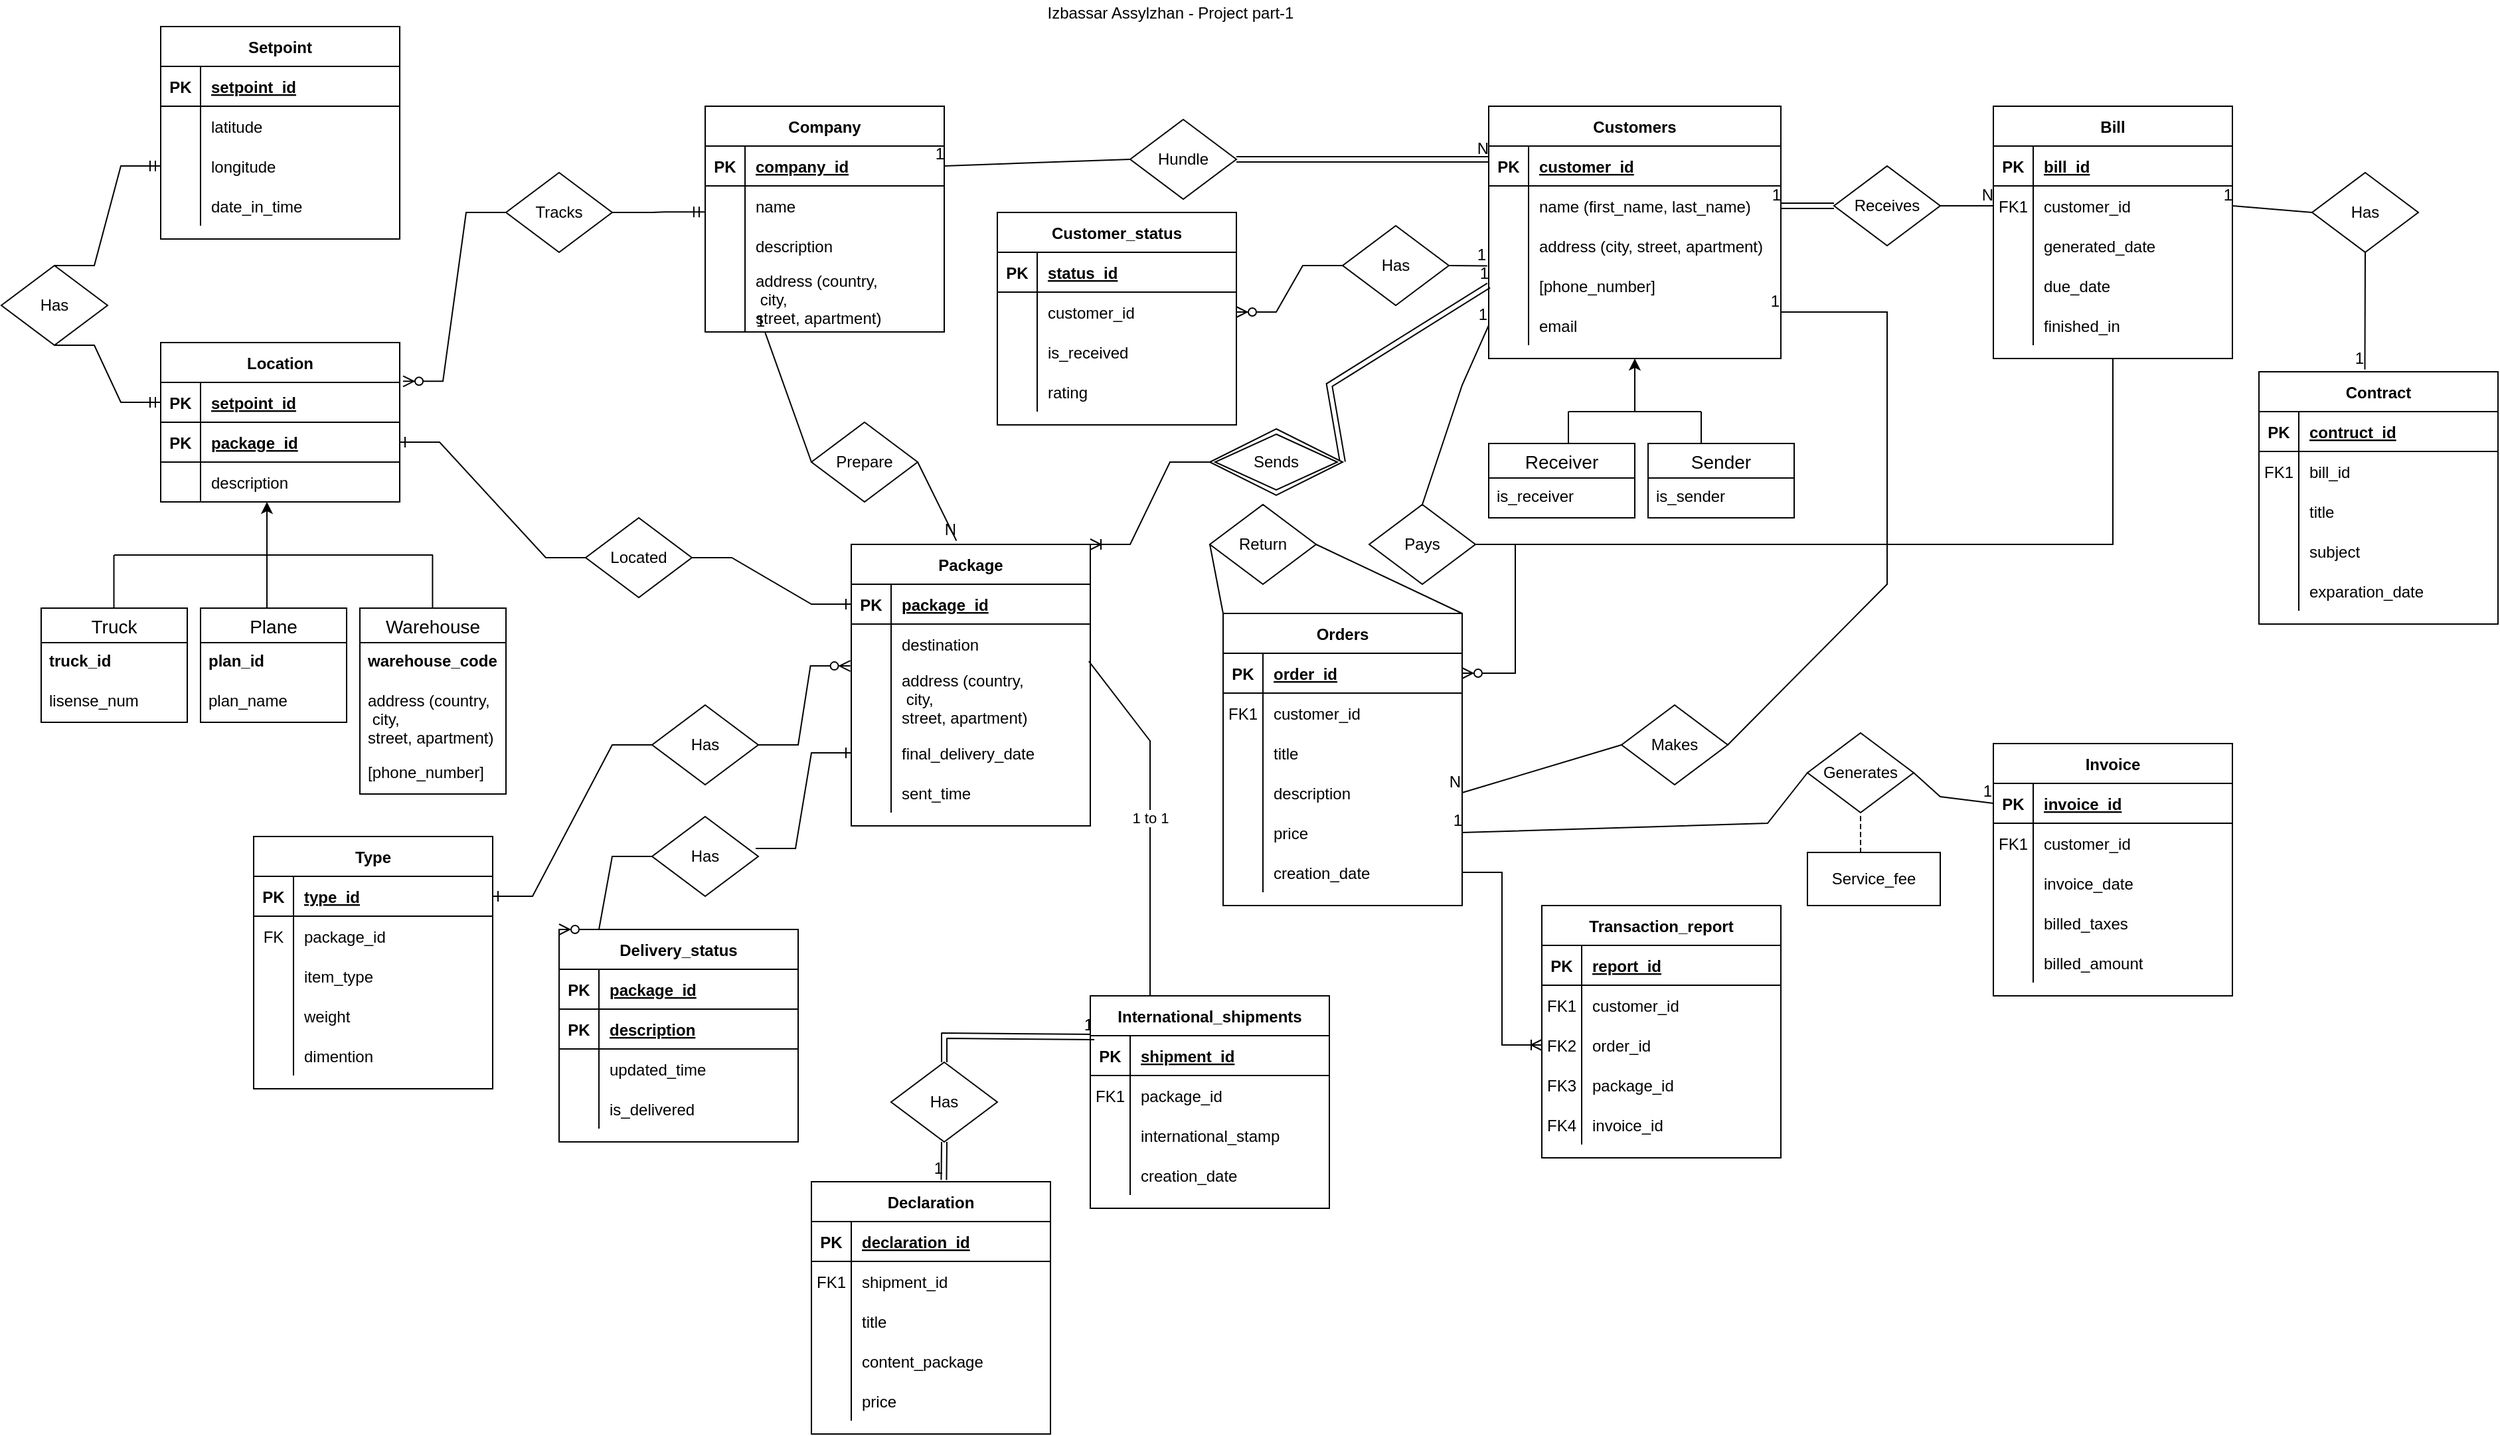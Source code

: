 <mxfile version="15.8.6" type="device"><diagram id="R2lEEEUBdFMjLlhIrx00" name="Page-1"><mxGraphModel dx="2595" dy="623" grid="1" gridSize="10" guides="1" tooltips="1" connect="1" arrows="1" fold="1" page="1" pageScale="1" pageWidth="850" pageHeight="1100" math="0" shadow="0" extFonts="Permanent Marker^https://fonts.googleapis.com/css?family=Permanent+Marker"><root><mxCell id="0"/><mxCell id="1" parent="0"/><mxCell id="C-vyLk0tnHw3VtMMgP7b-2" value="Orders" style="shape=table;startSize=30;container=1;collapsible=1;childLayout=tableLayout;fixedRows=1;rowLines=0;fontStyle=1;align=center;resizeLast=1;" parent="1" vertex="1"><mxGeometry x="-140" y="502" width="180" height="220" as="geometry"/></mxCell><mxCell id="C-vyLk0tnHw3VtMMgP7b-3" value="" style="shape=partialRectangle;collapsible=0;dropTarget=0;pointerEvents=0;fillColor=none;points=[[0,0.5],[1,0.5]];portConstraint=eastwest;top=0;left=0;right=0;bottom=1;" parent="C-vyLk0tnHw3VtMMgP7b-2" vertex="1"><mxGeometry y="30" width="180" height="30" as="geometry"/></mxCell><mxCell id="C-vyLk0tnHw3VtMMgP7b-4" value="PK" style="shape=partialRectangle;overflow=hidden;connectable=0;fillColor=none;top=0;left=0;bottom=0;right=0;fontStyle=1;" parent="C-vyLk0tnHw3VtMMgP7b-3" vertex="1"><mxGeometry width="30" height="30" as="geometry"><mxRectangle width="30" height="30" as="alternateBounds"/></mxGeometry></mxCell><mxCell id="C-vyLk0tnHw3VtMMgP7b-5" value="order_id" style="shape=partialRectangle;overflow=hidden;connectable=0;fillColor=none;top=0;left=0;bottom=0;right=0;align=left;spacingLeft=6;fontStyle=5;" parent="C-vyLk0tnHw3VtMMgP7b-3" vertex="1"><mxGeometry x="30" width="150" height="30" as="geometry"><mxRectangle width="150" height="30" as="alternateBounds"/></mxGeometry></mxCell><mxCell id="C-vyLk0tnHw3VtMMgP7b-6" value="" style="shape=partialRectangle;collapsible=0;dropTarget=0;pointerEvents=0;fillColor=none;points=[[0,0.5],[1,0.5]];portConstraint=eastwest;top=0;left=0;right=0;bottom=0;" parent="C-vyLk0tnHw3VtMMgP7b-2" vertex="1"><mxGeometry y="60" width="180" height="30" as="geometry"/></mxCell><mxCell id="C-vyLk0tnHw3VtMMgP7b-7" value="FK1" style="shape=partialRectangle;overflow=hidden;connectable=0;fillColor=none;top=0;left=0;bottom=0;right=0;" parent="C-vyLk0tnHw3VtMMgP7b-6" vertex="1"><mxGeometry width="30" height="30" as="geometry"><mxRectangle width="30" height="30" as="alternateBounds"/></mxGeometry></mxCell><mxCell id="C-vyLk0tnHw3VtMMgP7b-8" value="customer_id" style="shape=partialRectangle;overflow=hidden;connectable=0;fillColor=none;top=0;left=0;bottom=0;right=0;align=left;spacingLeft=6;" parent="C-vyLk0tnHw3VtMMgP7b-6" vertex="1"><mxGeometry x="30" width="150" height="30" as="geometry"><mxRectangle width="150" height="30" as="alternateBounds"/></mxGeometry></mxCell><mxCell id="TQpooQZWCoqT2thPUXSw-16" value="" style="shape=partialRectangle;collapsible=0;dropTarget=0;pointerEvents=0;fillColor=none;points=[[0,0.5],[1,0.5]];portConstraint=eastwest;top=0;left=0;right=0;bottom=0;" parent="C-vyLk0tnHw3VtMMgP7b-2" vertex="1"><mxGeometry y="90" width="180" height="30" as="geometry"/></mxCell><mxCell id="TQpooQZWCoqT2thPUXSw-17" value="" style="shape=partialRectangle;overflow=hidden;connectable=0;fillColor=none;top=0;left=0;bottom=0;right=0;" parent="TQpooQZWCoqT2thPUXSw-16" vertex="1"><mxGeometry width="30" height="30" as="geometry"><mxRectangle width="30" height="30" as="alternateBounds"/></mxGeometry></mxCell><mxCell id="TQpooQZWCoqT2thPUXSw-18" value="title" style="shape=partialRectangle;overflow=hidden;connectable=0;fillColor=none;top=0;left=0;bottom=0;right=0;align=left;spacingLeft=6;" parent="TQpooQZWCoqT2thPUXSw-16" vertex="1"><mxGeometry x="30" width="150" height="30" as="geometry"><mxRectangle width="150" height="30" as="alternateBounds"/></mxGeometry></mxCell><mxCell id="TQpooQZWCoqT2thPUXSw-13" value="" style="shape=partialRectangle;collapsible=0;dropTarget=0;pointerEvents=0;fillColor=none;points=[[0,0.5],[1,0.5]];portConstraint=eastwest;top=0;left=0;right=0;bottom=0;" parent="C-vyLk0tnHw3VtMMgP7b-2" vertex="1"><mxGeometry y="120" width="180" height="30" as="geometry"/></mxCell><mxCell id="TQpooQZWCoqT2thPUXSw-14" value="" style="shape=partialRectangle;overflow=hidden;connectable=0;fillColor=none;top=0;left=0;bottom=0;right=0;" parent="TQpooQZWCoqT2thPUXSw-13" vertex="1"><mxGeometry width="30" height="30" as="geometry"><mxRectangle width="30" height="30" as="alternateBounds"/></mxGeometry></mxCell><mxCell id="TQpooQZWCoqT2thPUXSw-15" value="description" style="shape=partialRectangle;overflow=hidden;connectable=0;fillColor=none;top=0;left=0;bottom=0;right=0;align=left;spacingLeft=6;" parent="TQpooQZWCoqT2thPUXSw-13" vertex="1"><mxGeometry x="30" width="150" height="30" as="geometry"><mxRectangle width="150" height="30" as="alternateBounds"/></mxGeometry></mxCell><mxCell id="TQpooQZWCoqT2thPUXSw-19" value="" style="shape=partialRectangle;collapsible=0;dropTarget=0;pointerEvents=0;fillColor=none;points=[[0,0.5],[1,0.5]];portConstraint=eastwest;top=0;left=0;right=0;bottom=0;" parent="C-vyLk0tnHw3VtMMgP7b-2" vertex="1"><mxGeometry y="150" width="180" height="30" as="geometry"/></mxCell><mxCell id="TQpooQZWCoqT2thPUXSw-20" value="" style="shape=partialRectangle;overflow=hidden;connectable=0;fillColor=none;top=0;left=0;bottom=0;right=0;" parent="TQpooQZWCoqT2thPUXSw-19" vertex="1"><mxGeometry width="30" height="30" as="geometry"><mxRectangle width="30" height="30" as="alternateBounds"/></mxGeometry></mxCell><mxCell id="TQpooQZWCoqT2thPUXSw-21" value="price" style="shape=partialRectangle;overflow=hidden;connectable=0;fillColor=none;top=0;left=0;bottom=0;right=0;align=left;spacingLeft=6;" parent="TQpooQZWCoqT2thPUXSw-19" vertex="1"><mxGeometry x="30" width="150" height="30" as="geometry"><mxRectangle width="150" height="30" as="alternateBounds"/></mxGeometry></mxCell><mxCell id="C-vyLk0tnHw3VtMMgP7b-9" value="" style="shape=partialRectangle;collapsible=0;dropTarget=0;pointerEvents=0;fillColor=none;points=[[0,0.5],[1,0.5]];portConstraint=eastwest;top=0;left=0;right=0;bottom=0;" parent="C-vyLk0tnHw3VtMMgP7b-2" vertex="1"><mxGeometry y="180" width="180" height="30" as="geometry"/></mxCell><mxCell id="C-vyLk0tnHw3VtMMgP7b-10" value="" style="shape=partialRectangle;overflow=hidden;connectable=0;fillColor=none;top=0;left=0;bottom=0;right=0;" parent="C-vyLk0tnHw3VtMMgP7b-9" vertex="1"><mxGeometry width="30" height="30" as="geometry"><mxRectangle width="30" height="30" as="alternateBounds"/></mxGeometry></mxCell><mxCell id="C-vyLk0tnHw3VtMMgP7b-11" value="creation_date" style="shape=partialRectangle;overflow=hidden;connectable=0;fillColor=none;top=0;left=0;bottom=0;right=0;align=left;spacingLeft=6;" parent="C-vyLk0tnHw3VtMMgP7b-9" vertex="1"><mxGeometry x="30" width="150" height="30" as="geometry"><mxRectangle width="150" height="30" as="alternateBounds"/></mxGeometry></mxCell><mxCell id="TQpooQZWCoqT2thPUXSw-22" style="edgeStyle=orthogonalEdgeStyle;rounded=0;orthogonalLoop=1;jettySize=auto;html=1;exitX=1;exitY=0.5;exitDx=0;exitDy=0;" parent="C-vyLk0tnHw3VtMMgP7b-2" source="TQpooQZWCoqT2thPUXSw-16" target="TQpooQZWCoqT2thPUXSw-16" edge="1"><mxGeometry relative="1" as="geometry"/></mxCell><mxCell id="C-vyLk0tnHw3VtMMgP7b-23" value="Customers" style="shape=table;startSize=30;container=1;collapsible=1;childLayout=tableLayout;fixedRows=1;rowLines=0;fontStyle=1;align=center;resizeLast=1;" parent="1" vertex="1"><mxGeometry x="60" y="120" width="220" height="190" as="geometry"/></mxCell><mxCell id="C-vyLk0tnHw3VtMMgP7b-24" value="" style="shape=partialRectangle;collapsible=0;dropTarget=0;pointerEvents=0;fillColor=none;points=[[0,0.5],[1,0.5]];portConstraint=eastwest;top=0;left=0;right=0;bottom=1;" parent="C-vyLk0tnHw3VtMMgP7b-23" vertex="1"><mxGeometry y="30" width="220" height="30" as="geometry"/></mxCell><mxCell id="C-vyLk0tnHw3VtMMgP7b-25" value="PK" style="shape=partialRectangle;overflow=hidden;connectable=0;fillColor=none;top=0;left=0;bottom=0;right=0;fontStyle=1;" parent="C-vyLk0tnHw3VtMMgP7b-24" vertex="1"><mxGeometry width="30" height="30" as="geometry"><mxRectangle width="30" height="30" as="alternateBounds"/></mxGeometry></mxCell><mxCell id="C-vyLk0tnHw3VtMMgP7b-26" value="customer_id" style="shape=partialRectangle;overflow=hidden;connectable=0;fillColor=none;top=0;left=0;bottom=0;right=0;align=left;spacingLeft=6;fontStyle=5;" parent="C-vyLk0tnHw3VtMMgP7b-24" vertex="1"><mxGeometry x="30" width="190" height="30" as="geometry"><mxRectangle width="190" height="30" as="alternateBounds"/></mxGeometry></mxCell><mxCell id="C-vyLk0tnHw3VtMMgP7b-27" value="" style="shape=partialRectangle;collapsible=0;dropTarget=0;pointerEvents=0;fillColor=none;points=[[0,0.5],[1,0.5]];portConstraint=eastwest;top=0;left=0;right=0;bottom=0;" parent="C-vyLk0tnHw3VtMMgP7b-23" vertex="1"><mxGeometry y="60" width="220" height="30" as="geometry"/></mxCell><mxCell id="C-vyLk0tnHw3VtMMgP7b-28" value="" style="shape=partialRectangle;overflow=hidden;connectable=0;fillColor=none;top=0;left=0;bottom=0;right=0;" parent="C-vyLk0tnHw3VtMMgP7b-27" vertex="1"><mxGeometry width="30" height="30" as="geometry"><mxRectangle width="30" height="30" as="alternateBounds"/></mxGeometry></mxCell><mxCell id="C-vyLk0tnHw3VtMMgP7b-29" value="name (first_name, last_name)" style="shape=partialRectangle;overflow=hidden;connectable=0;fillColor=none;top=0;left=0;bottom=0;right=0;align=left;spacingLeft=6;" parent="C-vyLk0tnHw3VtMMgP7b-27" vertex="1"><mxGeometry x="30" width="190" height="30" as="geometry"><mxRectangle width="190" height="30" as="alternateBounds"/></mxGeometry></mxCell><mxCell id="TQpooQZWCoqT2thPUXSw-1" value="" style="shape=partialRectangle;collapsible=0;dropTarget=0;pointerEvents=0;fillColor=none;points=[[0,0.5],[1,0.5]];portConstraint=eastwest;top=0;left=0;right=0;bottom=0;" parent="C-vyLk0tnHw3VtMMgP7b-23" vertex="1"><mxGeometry y="90" width="220" height="30" as="geometry"/></mxCell><mxCell id="TQpooQZWCoqT2thPUXSw-2" value="" style="shape=partialRectangle;overflow=hidden;connectable=0;fillColor=none;top=0;left=0;bottom=0;right=0;" parent="TQpooQZWCoqT2thPUXSw-1" vertex="1"><mxGeometry width="30" height="30" as="geometry"><mxRectangle width="30" height="30" as="alternateBounds"/></mxGeometry></mxCell><mxCell id="TQpooQZWCoqT2thPUXSw-3" value="address (city, street, apartment)" style="shape=partialRectangle;overflow=hidden;connectable=0;fillColor=none;top=0;left=0;bottom=0;right=0;align=left;spacingLeft=6;" parent="TQpooQZWCoqT2thPUXSw-1" vertex="1"><mxGeometry x="30" width="190" height="30" as="geometry"><mxRectangle width="190" height="30" as="alternateBounds"/></mxGeometry></mxCell><mxCell id="TQpooQZWCoqT2thPUXSw-4" value="" style="shape=partialRectangle;collapsible=0;dropTarget=0;pointerEvents=0;fillColor=none;points=[[0,0.5],[1,0.5]];portConstraint=eastwest;top=0;left=0;right=0;bottom=0;" parent="C-vyLk0tnHw3VtMMgP7b-23" vertex="1"><mxGeometry y="120" width="220" height="30" as="geometry"/></mxCell><mxCell id="TQpooQZWCoqT2thPUXSw-5" value="" style="shape=partialRectangle;overflow=hidden;connectable=0;fillColor=none;top=0;left=0;bottom=0;right=0;" parent="TQpooQZWCoqT2thPUXSw-4" vertex="1"><mxGeometry width="30" height="30" as="geometry"><mxRectangle width="30" height="30" as="alternateBounds"/></mxGeometry></mxCell><mxCell id="TQpooQZWCoqT2thPUXSw-6" value="[phone_number]" style="shape=partialRectangle;overflow=hidden;connectable=0;fillColor=none;top=0;left=0;bottom=0;right=0;align=left;spacingLeft=6;" parent="TQpooQZWCoqT2thPUXSw-4" vertex="1"><mxGeometry x="30" width="190" height="30" as="geometry"><mxRectangle width="190" height="30" as="alternateBounds"/></mxGeometry></mxCell><mxCell id="TQpooQZWCoqT2thPUXSw-7" value="" style="shape=partialRectangle;collapsible=0;dropTarget=0;pointerEvents=0;fillColor=none;points=[[0,0.5],[1,0.5]];portConstraint=eastwest;top=0;left=0;right=0;bottom=0;" parent="C-vyLk0tnHw3VtMMgP7b-23" vertex="1"><mxGeometry y="150" width="220" height="30" as="geometry"/></mxCell><mxCell id="TQpooQZWCoqT2thPUXSw-8" value="" style="shape=partialRectangle;overflow=hidden;connectable=0;fillColor=none;top=0;left=0;bottom=0;right=0;" parent="TQpooQZWCoqT2thPUXSw-7" vertex="1"><mxGeometry width="30" height="30" as="geometry"><mxRectangle width="30" height="30" as="alternateBounds"/></mxGeometry></mxCell><mxCell id="TQpooQZWCoqT2thPUXSw-9" value="email" style="shape=partialRectangle;overflow=hidden;connectable=0;fillColor=none;top=0;left=0;bottom=0;right=0;align=left;spacingLeft=6;" parent="TQpooQZWCoqT2thPUXSw-7" vertex="1"><mxGeometry x="30" width="190" height="30" as="geometry"><mxRectangle width="190" height="30" as="alternateBounds"/></mxGeometry></mxCell><mxCell id="TQpooQZWCoqT2thPUXSw-23" value="Receives" style="shape=rhombus;perimeter=rhombusPerimeter;whiteSpace=wrap;html=1;align=center;" parent="1" vertex="1"><mxGeometry x="320" y="165" width="80" height="60" as="geometry"/></mxCell><mxCell id="TQpooQZWCoqT2thPUXSw-24" value="Pays" style="shape=rhombus;perimeter=rhombusPerimeter;whiteSpace=wrap;html=1;align=center;" parent="1" vertex="1"><mxGeometry x="-30" y="420" width="80" height="60" as="geometry"/></mxCell><mxCell id="TQpooQZWCoqT2thPUXSw-25" value="Has" style="shape=rhombus;perimeter=rhombusPerimeter;whiteSpace=wrap;html=1;align=center;" parent="1" vertex="1"><mxGeometry x="680" y="170" width="80" height="60" as="geometry"/></mxCell><mxCell id="TQpooQZWCoqT2thPUXSw-26" value="Bill" style="shape=table;startSize=30;container=1;collapsible=1;childLayout=tableLayout;fixedRows=1;rowLines=0;fontStyle=1;align=center;resizeLast=1;" parent="1" vertex="1"><mxGeometry x="440" y="120" width="180" height="190" as="geometry"/></mxCell><mxCell id="TQpooQZWCoqT2thPUXSw-27" value="" style="shape=partialRectangle;collapsible=0;dropTarget=0;pointerEvents=0;fillColor=none;top=0;left=0;bottom=1;right=0;points=[[0,0.5],[1,0.5]];portConstraint=eastwest;" parent="TQpooQZWCoqT2thPUXSw-26" vertex="1"><mxGeometry y="30" width="180" height="30" as="geometry"/></mxCell><mxCell id="TQpooQZWCoqT2thPUXSw-28" value="PK" style="shape=partialRectangle;connectable=0;fillColor=none;top=0;left=0;bottom=0;right=0;fontStyle=1;overflow=hidden;" parent="TQpooQZWCoqT2thPUXSw-27" vertex="1"><mxGeometry width="30" height="30" as="geometry"><mxRectangle width="30" height="30" as="alternateBounds"/></mxGeometry></mxCell><mxCell id="TQpooQZWCoqT2thPUXSw-29" value="bill_id" style="shape=partialRectangle;connectable=0;fillColor=none;top=0;left=0;bottom=0;right=0;align=left;spacingLeft=6;fontStyle=5;overflow=hidden;" parent="TQpooQZWCoqT2thPUXSw-27" vertex="1"><mxGeometry x="30" width="150" height="30" as="geometry"><mxRectangle width="150" height="30" as="alternateBounds"/></mxGeometry></mxCell><mxCell id="TQpooQZWCoqT2thPUXSw-30" value="" style="shape=partialRectangle;collapsible=0;dropTarget=0;pointerEvents=0;fillColor=none;top=0;left=0;bottom=0;right=0;points=[[0,0.5],[1,0.5]];portConstraint=eastwest;" parent="TQpooQZWCoqT2thPUXSw-26" vertex="1"><mxGeometry y="60" width="180" height="30" as="geometry"/></mxCell><mxCell id="TQpooQZWCoqT2thPUXSw-31" value="FK1" style="shape=partialRectangle;connectable=0;fillColor=none;top=0;left=0;bottom=0;right=0;editable=1;overflow=hidden;" parent="TQpooQZWCoqT2thPUXSw-30" vertex="1"><mxGeometry width="30" height="30" as="geometry"><mxRectangle width="30" height="30" as="alternateBounds"/></mxGeometry></mxCell><mxCell id="TQpooQZWCoqT2thPUXSw-32" value="customer_id" style="shape=partialRectangle;connectable=0;fillColor=none;top=0;left=0;bottom=0;right=0;align=left;spacingLeft=6;overflow=hidden;" parent="TQpooQZWCoqT2thPUXSw-30" vertex="1"><mxGeometry x="30" width="150" height="30" as="geometry"><mxRectangle width="150" height="30" as="alternateBounds"/></mxGeometry></mxCell><mxCell id="TQpooQZWCoqT2thPUXSw-33" value="" style="shape=partialRectangle;collapsible=0;dropTarget=0;pointerEvents=0;fillColor=none;top=0;left=0;bottom=0;right=0;points=[[0,0.5],[1,0.5]];portConstraint=eastwest;" parent="TQpooQZWCoqT2thPUXSw-26" vertex="1"><mxGeometry y="90" width="180" height="30" as="geometry"/></mxCell><mxCell id="TQpooQZWCoqT2thPUXSw-34" value="" style="shape=partialRectangle;connectable=0;fillColor=none;top=0;left=0;bottom=0;right=0;editable=1;overflow=hidden;" parent="TQpooQZWCoqT2thPUXSw-33" vertex="1"><mxGeometry width="30" height="30" as="geometry"><mxRectangle width="30" height="30" as="alternateBounds"/></mxGeometry></mxCell><mxCell id="TQpooQZWCoqT2thPUXSw-35" value="generated_date" style="shape=partialRectangle;connectable=0;fillColor=none;top=0;left=0;bottom=0;right=0;align=left;spacingLeft=6;overflow=hidden;" parent="TQpooQZWCoqT2thPUXSw-33" vertex="1"><mxGeometry x="30" width="150" height="30" as="geometry"><mxRectangle width="150" height="30" as="alternateBounds"/></mxGeometry></mxCell><mxCell id="TQpooQZWCoqT2thPUXSw-36" value="" style="shape=partialRectangle;collapsible=0;dropTarget=0;pointerEvents=0;fillColor=none;top=0;left=0;bottom=0;right=0;points=[[0,0.5],[1,0.5]];portConstraint=eastwest;" parent="TQpooQZWCoqT2thPUXSw-26" vertex="1"><mxGeometry y="120" width="180" height="30" as="geometry"/></mxCell><mxCell id="TQpooQZWCoqT2thPUXSw-37" value="" style="shape=partialRectangle;connectable=0;fillColor=none;top=0;left=0;bottom=0;right=0;editable=1;overflow=hidden;" parent="TQpooQZWCoqT2thPUXSw-36" vertex="1"><mxGeometry width="30" height="30" as="geometry"><mxRectangle width="30" height="30" as="alternateBounds"/></mxGeometry></mxCell><mxCell id="TQpooQZWCoqT2thPUXSw-38" value="due_date" style="shape=partialRectangle;connectable=0;fillColor=none;top=0;left=0;bottom=0;right=0;align=left;spacingLeft=6;overflow=hidden;" parent="TQpooQZWCoqT2thPUXSw-36" vertex="1"><mxGeometry x="30" width="150" height="30" as="geometry"><mxRectangle width="150" height="30" as="alternateBounds"/></mxGeometry></mxCell><mxCell id="TQpooQZWCoqT2thPUXSw-263" value="" style="shape=partialRectangle;collapsible=0;dropTarget=0;pointerEvents=0;fillColor=none;top=0;left=0;bottom=0;right=0;points=[[0,0.5],[1,0.5]];portConstraint=eastwest;" parent="TQpooQZWCoqT2thPUXSw-26" vertex="1"><mxGeometry y="150" width="180" height="30" as="geometry"/></mxCell><mxCell id="TQpooQZWCoqT2thPUXSw-264" value="" style="shape=partialRectangle;connectable=0;fillColor=none;top=0;left=0;bottom=0;right=0;editable=1;overflow=hidden;" parent="TQpooQZWCoqT2thPUXSw-263" vertex="1"><mxGeometry width="30" height="30" as="geometry"><mxRectangle width="30" height="30" as="alternateBounds"/></mxGeometry></mxCell><mxCell id="TQpooQZWCoqT2thPUXSw-265" value="finished_in" style="shape=partialRectangle;connectable=0;fillColor=none;top=0;left=0;bottom=0;right=0;align=left;spacingLeft=6;overflow=hidden;" parent="TQpooQZWCoqT2thPUXSw-263" vertex="1"><mxGeometry x="30" width="150" height="30" as="geometry"><mxRectangle width="150" height="30" as="alternateBounds"/></mxGeometry></mxCell><mxCell id="TQpooQZWCoqT2thPUXSw-39" value="Contract" style="shape=table;startSize=30;container=1;collapsible=1;childLayout=tableLayout;fixedRows=1;rowLines=0;fontStyle=1;align=center;resizeLast=1;" parent="1" vertex="1"><mxGeometry x="640" y="320" width="180" height="190" as="geometry"/></mxCell><mxCell id="TQpooQZWCoqT2thPUXSw-40" value="" style="shape=partialRectangle;collapsible=0;dropTarget=0;pointerEvents=0;fillColor=none;top=0;left=0;bottom=1;right=0;points=[[0,0.5],[1,0.5]];portConstraint=eastwest;" parent="TQpooQZWCoqT2thPUXSw-39" vertex="1"><mxGeometry y="30" width="180" height="30" as="geometry"/></mxCell><mxCell id="TQpooQZWCoqT2thPUXSw-41" value="PK" style="shape=partialRectangle;connectable=0;fillColor=none;top=0;left=0;bottom=0;right=0;fontStyle=1;overflow=hidden;" parent="TQpooQZWCoqT2thPUXSw-40" vertex="1"><mxGeometry width="30" height="30" as="geometry"><mxRectangle width="30" height="30" as="alternateBounds"/></mxGeometry></mxCell><mxCell id="TQpooQZWCoqT2thPUXSw-42" value="contruct_id" style="shape=partialRectangle;connectable=0;fillColor=none;top=0;left=0;bottom=0;right=0;align=left;spacingLeft=6;fontStyle=5;overflow=hidden;" parent="TQpooQZWCoqT2thPUXSw-40" vertex="1"><mxGeometry x="30" width="150" height="30" as="geometry"><mxRectangle width="150" height="30" as="alternateBounds"/></mxGeometry></mxCell><mxCell id="TQpooQZWCoqT2thPUXSw-43" value="" style="shape=partialRectangle;collapsible=0;dropTarget=0;pointerEvents=0;fillColor=none;top=0;left=0;bottom=0;right=0;points=[[0,0.5],[1,0.5]];portConstraint=eastwest;" parent="TQpooQZWCoqT2thPUXSw-39" vertex="1"><mxGeometry y="60" width="180" height="30" as="geometry"/></mxCell><mxCell id="TQpooQZWCoqT2thPUXSw-44" value="FK1" style="shape=partialRectangle;connectable=0;fillColor=none;top=0;left=0;bottom=0;right=0;editable=1;overflow=hidden;" parent="TQpooQZWCoqT2thPUXSw-43" vertex="1"><mxGeometry width="30" height="30" as="geometry"><mxRectangle width="30" height="30" as="alternateBounds"/></mxGeometry></mxCell><mxCell id="TQpooQZWCoqT2thPUXSw-45" value="bill_id" style="shape=partialRectangle;connectable=0;fillColor=none;top=0;left=0;bottom=0;right=0;align=left;spacingLeft=6;overflow=hidden;" parent="TQpooQZWCoqT2thPUXSw-43" vertex="1"><mxGeometry x="30" width="150" height="30" as="geometry"><mxRectangle width="150" height="30" as="alternateBounds"/></mxGeometry></mxCell><mxCell id="TQpooQZWCoqT2thPUXSw-251" value="" style="shape=partialRectangle;collapsible=0;dropTarget=0;pointerEvents=0;fillColor=none;top=0;left=0;bottom=0;right=0;points=[[0,0.5],[1,0.5]];portConstraint=eastwest;" parent="TQpooQZWCoqT2thPUXSw-39" vertex="1"><mxGeometry y="90" width="180" height="30" as="geometry"/></mxCell><mxCell id="TQpooQZWCoqT2thPUXSw-252" value="" style="shape=partialRectangle;connectable=0;fillColor=none;top=0;left=0;bottom=0;right=0;editable=1;overflow=hidden;" parent="TQpooQZWCoqT2thPUXSw-251" vertex="1"><mxGeometry width="30" height="30" as="geometry"><mxRectangle width="30" height="30" as="alternateBounds"/></mxGeometry></mxCell><mxCell id="TQpooQZWCoqT2thPUXSw-253" value="title" style="shape=partialRectangle;connectable=0;fillColor=none;top=0;left=0;bottom=0;right=0;align=left;spacingLeft=6;overflow=hidden;" parent="TQpooQZWCoqT2thPUXSw-251" vertex="1"><mxGeometry x="30" width="150" height="30" as="geometry"><mxRectangle width="150" height="30" as="alternateBounds"/></mxGeometry></mxCell><mxCell id="TQpooQZWCoqT2thPUXSw-248" value="" style="shape=partialRectangle;collapsible=0;dropTarget=0;pointerEvents=0;fillColor=none;top=0;left=0;bottom=0;right=0;points=[[0,0.5],[1,0.5]];portConstraint=eastwest;" parent="TQpooQZWCoqT2thPUXSw-39" vertex="1"><mxGeometry y="120" width="180" height="30" as="geometry"/></mxCell><mxCell id="TQpooQZWCoqT2thPUXSw-249" value="" style="shape=partialRectangle;connectable=0;fillColor=none;top=0;left=0;bottom=0;right=0;editable=1;overflow=hidden;" parent="TQpooQZWCoqT2thPUXSw-248" vertex="1"><mxGeometry width="30" height="30" as="geometry"><mxRectangle width="30" height="30" as="alternateBounds"/></mxGeometry></mxCell><mxCell id="TQpooQZWCoqT2thPUXSw-250" value="subject" style="shape=partialRectangle;connectable=0;fillColor=none;top=0;left=0;bottom=0;right=0;align=left;spacingLeft=6;overflow=hidden;" parent="TQpooQZWCoqT2thPUXSw-248" vertex="1"><mxGeometry x="30" width="150" height="30" as="geometry"><mxRectangle width="150" height="30" as="alternateBounds"/></mxGeometry></mxCell><mxCell id="TQpooQZWCoqT2thPUXSw-46" value="" style="shape=partialRectangle;collapsible=0;dropTarget=0;pointerEvents=0;fillColor=none;top=0;left=0;bottom=0;right=0;points=[[0,0.5],[1,0.5]];portConstraint=eastwest;" parent="TQpooQZWCoqT2thPUXSw-39" vertex="1"><mxGeometry y="150" width="180" height="30" as="geometry"/></mxCell><mxCell id="TQpooQZWCoqT2thPUXSw-47" value="" style="shape=partialRectangle;connectable=0;fillColor=none;top=0;left=0;bottom=0;right=0;editable=1;overflow=hidden;" parent="TQpooQZWCoqT2thPUXSw-46" vertex="1"><mxGeometry width="30" height="30" as="geometry"><mxRectangle width="30" height="30" as="alternateBounds"/></mxGeometry></mxCell><mxCell id="TQpooQZWCoqT2thPUXSw-48" value="exparation_date" style="shape=partialRectangle;connectable=0;fillColor=none;top=0;left=0;bottom=0;right=0;align=left;spacingLeft=6;overflow=hidden;" parent="TQpooQZWCoqT2thPUXSw-46" vertex="1"><mxGeometry x="30" width="150" height="30" as="geometry"><mxRectangle width="150" height="30" as="alternateBounds"/></mxGeometry></mxCell><mxCell id="TQpooQZWCoqT2thPUXSw-54" value="" style="endArrow=none;html=1;rounded=0;" parent="1" edge="1"><mxGeometry width="50" height="50" relative="1" as="geometry"><mxPoint x="220" y="350" as="sourcePoint"/><mxPoint x="120" y="350" as="targetPoint"/></mxGeometry></mxCell><mxCell id="TQpooQZWCoqT2thPUXSw-55" value="" style="endArrow=none;html=1;rounded=0;entryX=0.5;entryY=1;entryDx=0;entryDy=0;" parent="1" edge="1"><mxGeometry width="50" height="50" relative="1" as="geometry"><mxPoint x="120" y="390" as="sourcePoint"/><mxPoint x="120" y="350.0" as="targetPoint"/></mxGeometry></mxCell><mxCell id="TQpooQZWCoqT2thPUXSw-56" value="" style="endArrow=none;html=1;rounded=0;entryX=0.5;entryY=1;entryDx=0;entryDy=0;" parent="1" edge="1"><mxGeometry width="50" height="50" relative="1" as="geometry"><mxPoint x="220" y="390" as="sourcePoint"/><mxPoint x="220" y="350.0" as="targetPoint"/></mxGeometry></mxCell><mxCell id="TQpooQZWCoqT2thPUXSw-57" value="" style="endArrow=classic;html=1;rounded=0;entryX=0.5;entryY=1;entryDx=0;entryDy=0;" parent="1" target="C-vyLk0tnHw3VtMMgP7b-23" edge="1"><mxGeometry width="50" height="50" relative="1" as="geometry"><mxPoint x="170" y="350" as="sourcePoint"/><mxPoint x="290" y="340" as="targetPoint"/></mxGeometry></mxCell><mxCell id="TQpooQZWCoqT2thPUXSw-58" value="Receiver" style="swimlane;fontStyle=0;childLayout=stackLayout;horizontal=1;startSize=26;horizontalStack=0;resizeParent=1;resizeParentMax=0;resizeLast=0;collapsible=1;marginBottom=0;align=center;fontSize=14;" parent="1" vertex="1"><mxGeometry x="60" y="374" width="110" height="56" as="geometry"/></mxCell><mxCell id="TQpooQZWCoqT2thPUXSw-59" value="is_receiver" style="text;strokeColor=none;fillColor=none;spacingLeft=4;spacingRight=4;overflow=hidden;rotatable=0;points=[[0,0.5],[1,0.5]];portConstraint=eastwest;fontSize=12;" parent="TQpooQZWCoqT2thPUXSw-58" vertex="1"><mxGeometry y="26" width="110" height="30" as="geometry"/></mxCell><mxCell id="TQpooQZWCoqT2thPUXSw-62" value="Sender" style="swimlane;fontStyle=0;childLayout=stackLayout;horizontal=1;startSize=26;horizontalStack=0;resizeParent=1;resizeParentMax=0;resizeLast=0;collapsible=1;marginBottom=0;align=center;fontSize=14;" parent="1" vertex="1"><mxGeometry x="180" y="374" width="110" height="56" as="geometry"/></mxCell><mxCell id="TQpooQZWCoqT2thPUXSw-63" value="is_sender" style="text;strokeColor=none;fillColor=none;spacingLeft=4;spacingRight=4;overflow=hidden;rotatable=0;points=[[0,0.5],[1,0.5]];portConstraint=eastwest;fontSize=12;" parent="TQpooQZWCoqT2thPUXSw-62" vertex="1"><mxGeometry y="26" width="110" height="30" as="geometry"/></mxCell><mxCell id="TQpooQZWCoqT2thPUXSw-64" value="Makes" style="shape=rhombus;perimeter=rhombusPerimeter;whiteSpace=wrap;html=1;align=center;" parent="1" vertex="1"><mxGeometry x="160" y="571" width="80" height="60" as="geometry"/></mxCell><mxCell id="TQpooQZWCoqT2thPUXSw-65" value="Generates" style="shape=rhombus;perimeter=rhombusPerimeter;whiteSpace=wrap;html=1;align=center;" parent="1" vertex="1"><mxGeometry x="300" y="592" width="80" height="60" as="geometry"/></mxCell><mxCell id="TQpooQZWCoqT2thPUXSw-66" value="Invoice" style="shape=table;startSize=30;container=1;collapsible=1;childLayout=tableLayout;fixedRows=1;rowLines=0;fontStyle=1;align=center;resizeLast=1;" parent="1" vertex="1"><mxGeometry x="440" y="600" width="180" height="190" as="geometry"/></mxCell><mxCell id="TQpooQZWCoqT2thPUXSw-67" value="" style="shape=partialRectangle;collapsible=0;dropTarget=0;pointerEvents=0;fillColor=none;top=0;left=0;bottom=1;right=0;points=[[0,0.5],[1,0.5]];portConstraint=eastwest;" parent="TQpooQZWCoqT2thPUXSw-66" vertex="1"><mxGeometry y="30" width="180" height="30" as="geometry"/></mxCell><mxCell id="TQpooQZWCoqT2thPUXSw-68" value="PK" style="shape=partialRectangle;connectable=0;fillColor=none;top=0;left=0;bottom=0;right=0;fontStyle=1;overflow=hidden;" parent="TQpooQZWCoqT2thPUXSw-67" vertex="1"><mxGeometry width="30" height="30" as="geometry"><mxRectangle width="30" height="30" as="alternateBounds"/></mxGeometry></mxCell><mxCell id="TQpooQZWCoqT2thPUXSw-69" value="invoice_id" style="shape=partialRectangle;connectable=0;fillColor=none;top=0;left=0;bottom=0;right=0;align=left;spacingLeft=6;fontStyle=5;overflow=hidden;" parent="TQpooQZWCoqT2thPUXSw-67" vertex="1"><mxGeometry x="30" width="150" height="30" as="geometry"><mxRectangle width="150" height="30" as="alternateBounds"/></mxGeometry></mxCell><mxCell id="TQpooQZWCoqT2thPUXSw-70" value="" style="shape=partialRectangle;collapsible=0;dropTarget=0;pointerEvents=0;fillColor=none;top=0;left=0;bottom=0;right=0;points=[[0,0.5],[1,0.5]];portConstraint=eastwest;" parent="TQpooQZWCoqT2thPUXSw-66" vertex="1"><mxGeometry y="60" width="180" height="30" as="geometry"/></mxCell><mxCell id="TQpooQZWCoqT2thPUXSw-71" value="FK1" style="shape=partialRectangle;connectable=0;fillColor=none;top=0;left=0;bottom=0;right=0;editable=1;overflow=hidden;" parent="TQpooQZWCoqT2thPUXSw-70" vertex="1"><mxGeometry width="30" height="30" as="geometry"><mxRectangle width="30" height="30" as="alternateBounds"/></mxGeometry></mxCell><mxCell id="TQpooQZWCoqT2thPUXSw-72" value="customer_id" style="shape=partialRectangle;connectable=0;fillColor=none;top=0;left=0;bottom=0;right=0;align=left;spacingLeft=6;overflow=hidden;" parent="TQpooQZWCoqT2thPUXSw-70" vertex="1"><mxGeometry x="30" width="150" height="30" as="geometry"><mxRectangle width="150" height="30" as="alternateBounds"/></mxGeometry></mxCell><mxCell id="TQpooQZWCoqT2thPUXSw-260" value="" style="shape=partialRectangle;collapsible=0;dropTarget=0;pointerEvents=0;fillColor=none;top=0;left=0;bottom=0;right=0;points=[[0,0.5],[1,0.5]];portConstraint=eastwest;" parent="TQpooQZWCoqT2thPUXSw-66" vertex="1"><mxGeometry y="90" width="180" height="30" as="geometry"/></mxCell><mxCell id="TQpooQZWCoqT2thPUXSw-261" value="" style="shape=partialRectangle;connectable=0;fillColor=none;top=0;left=0;bottom=0;right=0;editable=1;overflow=hidden;" parent="TQpooQZWCoqT2thPUXSw-260" vertex="1"><mxGeometry width="30" height="30" as="geometry"><mxRectangle width="30" height="30" as="alternateBounds"/></mxGeometry></mxCell><mxCell id="TQpooQZWCoqT2thPUXSw-262" value="invoice_date" style="shape=partialRectangle;connectable=0;fillColor=none;top=0;left=0;bottom=0;right=0;align=left;spacingLeft=6;overflow=hidden;" parent="TQpooQZWCoqT2thPUXSw-260" vertex="1"><mxGeometry x="30" width="150" height="30" as="geometry"><mxRectangle width="150" height="30" as="alternateBounds"/></mxGeometry></mxCell><mxCell id="TQpooQZWCoqT2thPUXSw-73" value="" style="shape=partialRectangle;collapsible=0;dropTarget=0;pointerEvents=0;fillColor=none;top=0;left=0;bottom=0;right=0;points=[[0,0.5],[1,0.5]];portConstraint=eastwest;" parent="TQpooQZWCoqT2thPUXSw-66" vertex="1"><mxGeometry y="120" width="180" height="30" as="geometry"/></mxCell><mxCell id="TQpooQZWCoqT2thPUXSw-74" value="" style="shape=partialRectangle;connectable=0;fillColor=none;top=0;left=0;bottom=0;right=0;editable=1;overflow=hidden;" parent="TQpooQZWCoqT2thPUXSw-73" vertex="1"><mxGeometry width="30" height="30" as="geometry"><mxRectangle width="30" height="30" as="alternateBounds"/></mxGeometry></mxCell><mxCell id="TQpooQZWCoqT2thPUXSw-75" value="billed_taxes" style="shape=partialRectangle;connectable=0;fillColor=none;top=0;left=0;bottom=0;right=0;align=left;spacingLeft=6;overflow=hidden;" parent="TQpooQZWCoqT2thPUXSw-73" vertex="1"><mxGeometry x="30" width="150" height="30" as="geometry"><mxRectangle width="150" height="30" as="alternateBounds"/></mxGeometry></mxCell><mxCell id="TQpooQZWCoqT2thPUXSw-76" value="" style="shape=partialRectangle;collapsible=0;dropTarget=0;pointerEvents=0;fillColor=none;top=0;left=0;bottom=0;right=0;points=[[0,0.5],[1,0.5]];portConstraint=eastwest;" parent="TQpooQZWCoqT2thPUXSw-66" vertex="1"><mxGeometry y="150" width="180" height="30" as="geometry"/></mxCell><mxCell id="TQpooQZWCoqT2thPUXSw-77" value="" style="shape=partialRectangle;connectable=0;fillColor=none;top=0;left=0;bottom=0;right=0;editable=1;overflow=hidden;" parent="TQpooQZWCoqT2thPUXSw-76" vertex="1"><mxGeometry width="30" height="30" as="geometry"><mxRectangle width="30" height="30" as="alternateBounds"/></mxGeometry></mxCell><mxCell id="TQpooQZWCoqT2thPUXSw-78" value="billed_amount" style="shape=partialRectangle;connectable=0;fillColor=none;top=0;left=0;bottom=0;right=0;align=left;spacingLeft=6;overflow=hidden;" parent="TQpooQZWCoqT2thPUXSw-76" vertex="1"><mxGeometry x="30" width="150" height="30" as="geometry"><mxRectangle width="150" height="30" as="alternateBounds"/></mxGeometry></mxCell><mxCell id="TQpooQZWCoqT2thPUXSw-79" value="Transaction_report" style="shape=table;startSize=30;container=1;collapsible=1;childLayout=tableLayout;fixedRows=1;rowLines=0;fontStyle=1;align=center;resizeLast=1;" parent="1" vertex="1"><mxGeometry x="100" y="722" width="180" height="190" as="geometry"/></mxCell><mxCell id="TQpooQZWCoqT2thPUXSw-80" value="" style="shape=partialRectangle;collapsible=0;dropTarget=0;pointerEvents=0;fillColor=none;top=0;left=0;bottom=1;right=0;points=[[0,0.5],[1,0.5]];portConstraint=eastwest;" parent="TQpooQZWCoqT2thPUXSw-79" vertex="1"><mxGeometry y="30" width="180" height="30" as="geometry"/></mxCell><mxCell id="TQpooQZWCoqT2thPUXSw-81" value="PK" style="shape=partialRectangle;connectable=0;fillColor=none;top=0;left=0;bottom=0;right=0;fontStyle=1;overflow=hidden;" parent="TQpooQZWCoqT2thPUXSw-80" vertex="1"><mxGeometry width="30" height="30" as="geometry"><mxRectangle width="30" height="30" as="alternateBounds"/></mxGeometry></mxCell><mxCell id="TQpooQZWCoqT2thPUXSw-82" value="report_id" style="shape=partialRectangle;connectable=0;fillColor=none;top=0;left=0;bottom=0;right=0;align=left;spacingLeft=6;fontStyle=5;overflow=hidden;" parent="TQpooQZWCoqT2thPUXSw-80" vertex="1"><mxGeometry x="30" width="150" height="30" as="geometry"><mxRectangle width="150" height="30" as="alternateBounds"/></mxGeometry></mxCell><mxCell id="TQpooQZWCoqT2thPUXSw-83" value="" style="shape=partialRectangle;collapsible=0;dropTarget=0;pointerEvents=0;fillColor=none;top=0;left=0;bottom=0;right=0;points=[[0,0.5],[1,0.5]];portConstraint=eastwest;" parent="TQpooQZWCoqT2thPUXSw-79" vertex="1"><mxGeometry y="60" width="180" height="30" as="geometry"/></mxCell><mxCell id="TQpooQZWCoqT2thPUXSw-84" value="FK1" style="shape=partialRectangle;connectable=0;fillColor=none;top=0;left=0;bottom=0;right=0;editable=1;overflow=hidden;" parent="TQpooQZWCoqT2thPUXSw-83" vertex="1"><mxGeometry width="30" height="30" as="geometry"><mxRectangle width="30" height="30" as="alternateBounds"/></mxGeometry></mxCell><mxCell id="TQpooQZWCoqT2thPUXSw-85" value="customer_id" style="shape=partialRectangle;connectable=0;fillColor=none;top=0;left=0;bottom=0;right=0;align=left;spacingLeft=6;overflow=hidden;" parent="TQpooQZWCoqT2thPUXSw-83" vertex="1"><mxGeometry x="30" width="150" height="30" as="geometry"><mxRectangle width="150" height="30" as="alternateBounds"/></mxGeometry></mxCell><mxCell id="TQpooQZWCoqT2thPUXSw-86" value="" style="shape=partialRectangle;collapsible=0;dropTarget=0;pointerEvents=0;fillColor=none;top=0;left=0;bottom=0;right=0;points=[[0,0.5],[1,0.5]];portConstraint=eastwest;" parent="TQpooQZWCoqT2thPUXSw-79" vertex="1"><mxGeometry y="90" width="180" height="30" as="geometry"/></mxCell><mxCell id="TQpooQZWCoqT2thPUXSw-87" value="FK2" style="shape=partialRectangle;connectable=0;fillColor=none;top=0;left=0;bottom=0;right=0;editable=1;overflow=hidden;" parent="TQpooQZWCoqT2thPUXSw-86" vertex="1"><mxGeometry width="30" height="30" as="geometry"><mxRectangle width="30" height="30" as="alternateBounds"/></mxGeometry></mxCell><mxCell id="TQpooQZWCoqT2thPUXSw-88" value="order_id" style="shape=partialRectangle;connectable=0;fillColor=none;top=0;left=0;bottom=0;right=0;align=left;spacingLeft=6;overflow=hidden;" parent="TQpooQZWCoqT2thPUXSw-86" vertex="1"><mxGeometry x="30" width="150" height="30" as="geometry"><mxRectangle width="150" height="30" as="alternateBounds"/></mxGeometry></mxCell><mxCell id="TQpooQZWCoqT2thPUXSw-89" value="" style="shape=partialRectangle;collapsible=0;dropTarget=0;pointerEvents=0;fillColor=none;top=0;left=0;bottom=0;right=0;points=[[0,0.5],[1,0.5]];portConstraint=eastwest;" parent="TQpooQZWCoqT2thPUXSw-79" vertex="1"><mxGeometry y="120" width="180" height="30" as="geometry"/></mxCell><mxCell id="TQpooQZWCoqT2thPUXSw-90" value="FK3" style="shape=partialRectangle;connectable=0;fillColor=none;top=0;left=0;bottom=0;right=0;editable=1;overflow=hidden;" parent="TQpooQZWCoqT2thPUXSw-89" vertex="1"><mxGeometry width="30" height="30" as="geometry"><mxRectangle width="30" height="30" as="alternateBounds"/></mxGeometry></mxCell><mxCell id="TQpooQZWCoqT2thPUXSw-91" value="package_id" style="shape=partialRectangle;connectable=0;fillColor=none;top=0;left=0;bottom=0;right=0;align=left;spacingLeft=6;overflow=hidden;" parent="TQpooQZWCoqT2thPUXSw-89" vertex="1"><mxGeometry x="30" width="150" height="30" as="geometry"><mxRectangle width="150" height="30" as="alternateBounds"/></mxGeometry></mxCell><mxCell id="TQpooQZWCoqT2thPUXSw-230" value="" style="shape=partialRectangle;collapsible=0;dropTarget=0;pointerEvents=0;fillColor=none;top=0;left=0;bottom=0;right=0;points=[[0,0.5],[1,0.5]];portConstraint=eastwest;" parent="TQpooQZWCoqT2thPUXSw-79" vertex="1"><mxGeometry y="150" width="180" height="30" as="geometry"/></mxCell><mxCell id="TQpooQZWCoqT2thPUXSw-231" value="FK4" style="shape=partialRectangle;connectable=0;fillColor=none;top=0;left=0;bottom=0;right=0;editable=1;overflow=hidden;" parent="TQpooQZWCoqT2thPUXSw-230" vertex="1"><mxGeometry width="30" height="30" as="geometry"><mxRectangle width="30" height="30" as="alternateBounds"/></mxGeometry></mxCell><mxCell id="TQpooQZWCoqT2thPUXSw-232" value="invoice_id" style="shape=partialRectangle;connectable=0;fillColor=none;top=0;left=0;bottom=0;right=0;align=left;spacingLeft=6;overflow=hidden;" parent="TQpooQZWCoqT2thPUXSw-230" vertex="1"><mxGeometry x="30" width="150" height="30" as="geometry"><mxRectangle width="150" height="30" as="alternateBounds"/></mxGeometry></mxCell><mxCell id="TQpooQZWCoqT2thPUXSw-92" value="Company" style="shape=table;startSize=30;container=1;collapsible=1;childLayout=tableLayout;fixedRows=1;rowLines=0;fontStyle=1;align=center;resizeLast=1;" parent="1" vertex="1"><mxGeometry x="-530" y="120" width="180" height="170" as="geometry"/></mxCell><mxCell id="TQpooQZWCoqT2thPUXSw-93" value="" style="shape=partialRectangle;collapsible=0;dropTarget=0;pointerEvents=0;fillColor=none;top=0;left=0;bottom=1;right=0;points=[[0,0.5],[1,0.5]];portConstraint=eastwest;" parent="TQpooQZWCoqT2thPUXSw-92" vertex="1"><mxGeometry y="30" width="180" height="30" as="geometry"/></mxCell><mxCell id="TQpooQZWCoqT2thPUXSw-94" value="PK" style="shape=partialRectangle;connectable=0;fillColor=none;top=0;left=0;bottom=0;right=0;fontStyle=1;overflow=hidden;" parent="TQpooQZWCoqT2thPUXSw-93" vertex="1"><mxGeometry width="30" height="30" as="geometry"><mxRectangle width="30" height="30" as="alternateBounds"/></mxGeometry></mxCell><mxCell id="TQpooQZWCoqT2thPUXSw-95" value="company_id" style="shape=partialRectangle;connectable=0;fillColor=none;top=0;left=0;bottom=0;right=0;align=left;spacingLeft=6;fontStyle=5;overflow=hidden;" parent="TQpooQZWCoqT2thPUXSw-93" vertex="1"><mxGeometry x="30" width="150" height="30" as="geometry"><mxRectangle width="150" height="30" as="alternateBounds"/></mxGeometry></mxCell><mxCell id="TQpooQZWCoqT2thPUXSw-96" value="" style="shape=partialRectangle;collapsible=0;dropTarget=0;pointerEvents=0;fillColor=none;top=0;left=0;bottom=0;right=0;points=[[0,0.5],[1,0.5]];portConstraint=eastwest;" parent="TQpooQZWCoqT2thPUXSw-92" vertex="1"><mxGeometry y="60" width="180" height="30" as="geometry"/></mxCell><mxCell id="TQpooQZWCoqT2thPUXSw-97" value="" style="shape=partialRectangle;connectable=0;fillColor=none;top=0;left=0;bottom=0;right=0;editable=1;overflow=hidden;" parent="TQpooQZWCoqT2thPUXSw-96" vertex="1"><mxGeometry width="30" height="30" as="geometry"><mxRectangle width="30" height="30" as="alternateBounds"/></mxGeometry></mxCell><mxCell id="TQpooQZWCoqT2thPUXSw-98" value="name" style="shape=partialRectangle;connectable=0;fillColor=none;top=0;left=0;bottom=0;right=0;align=left;spacingLeft=6;overflow=hidden;" parent="TQpooQZWCoqT2thPUXSw-96" vertex="1"><mxGeometry x="30" width="150" height="30" as="geometry"><mxRectangle width="150" height="30" as="alternateBounds"/></mxGeometry></mxCell><mxCell id="TQpooQZWCoqT2thPUXSw-99" value="" style="shape=partialRectangle;collapsible=0;dropTarget=0;pointerEvents=0;fillColor=none;top=0;left=0;bottom=0;right=0;points=[[0,0.5],[1,0.5]];portConstraint=eastwest;" parent="TQpooQZWCoqT2thPUXSw-92" vertex="1"><mxGeometry y="90" width="180" height="30" as="geometry"/></mxCell><mxCell id="TQpooQZWCoqT2thPUXSw-100" value="" style="shape=partialRectangle;connectable=0;fillColor=none;top=0;left=0;bottom=0;right=0;editable=1;overflow=hidden;" parent="TQpooQZWCoqT2thPUXSw-99" vertex="1"><mxGeometry width="30" height="30" as="geometry"><mxRectangle width="30" height="30" as="alternateBounds"/></mxGeometry></mxCell><mxCell id="TQpooQZWCoqT2thPUXSw-101" value="description" style="shape=partialRectangle;connectable=0;fillColor=none;top=0;left=0;bottom=0;right=0;align=left;spacingLeft=6;overflow=hidden;" parent="TQpooQZWCoqT2thPUXSw-99" vertex="1"><mxGeometry x="30" width="150" height="30" as="geometry"><mxRectangle width="150" height="30" as="alternateBounds"/></mxGeometry></mxCell><mxCell id="TQpooQZWCoqT2thPUXSw-102" value="" style="shape=partialRectangle;collapsible=0;dropTarget=0;pointerEvents=0;fillColor=none;top=0;left=0;bottom=0;right=0;points=[[0,0.5],[1,0.5]];portConstraint=eastwest;" parent="TQpooQZWCoqT2thPUXSw-92" vertex="1"><mxGeometry y="120" width="180" height="50" as="geometry"/></mxCell><mxCell id="TQpooQZWCoqT2thPUXSw-103" value="" style="shape=partialRectangle;connectable=0;fillColor=none;top=0;left=0;bottom=0;right=0;editable=1;overflow=hidden;" parent="TQpooQZWCoqT2thPUXSw-102" vertex="1"><mxGeometry width="30" height="50" as="geometry"><mxRectangle width="30" height="50" as="alternateBounds"/></mxGeometry></mxCell><mxCell id="TQpooQZWCoqT2thPUXSw-104" value="address (country,&#10; city,&#10;street, apartment)" style="shape=partialRectangle;connectable=0;fillColor=none;top=0;left=0;bottom=0;right=0;align=left;spacingLeft=6;overflow=hidden;" parent="TQpooQZWCoqT2thPUXSw-102" vertex="1"><mxGeometry x="30" width="150" height="50" as="geometry"><mxRectangle width="150" height="50" as="alternateBounds"/></mxGeometry></mxCell><mxCell id="TQpooQZWCoqT2thPUXSw-105" value="Customer_status" style="shape=table;startSize=30;container=1;collapsible=1;childLayout=tableLayout;fixedRows=1;rowLines=0;fontStyle=1;align=center;resizeLast=1;" parent="1" vertex="1"><mxGeometry x="-310" y="200" width="180" height="160" as="geometry"/></mxCell><mxCell id="TQpooQZWCoqT2thPUXSw-106" value="" style="shape=partialRectangle;collapsible=0;dropTarget=0;pointerEvents=0;fillColor=none;top=0;left=0;bottom=1;right=0;points=[[0,0.5],[1,0.5]];portConstraint=eastwest;" parent="TQpooQZWCoqT2thPUXSw-105" vertex="1"><mxGeometry y="30" width="180" height="30" as="geometry"/></mxCell><mxCell id="TQpooQZWCoqT2thPUXSw-107" value="PK" style="shape=partialRectangle;connectable=0;fillColor=none;top=0;left=0;bottom=0;right=0;fontStyle=1;overflow=hidden;" parent="TQpooQZWCoqT2thPUXSw-106" vertex="1"><mxGeometry width="30" height="30" as="geometry"><mxRectangle width="30" height="30" as="alternateBounds"/></mxGeometry></mxCell><mxCell id="TQpooQZWCoqT2thPUXSw-108" value="status_id" style="shape=partialRectangle;connectable=0;fillColor=none;top=0;left=0;bottom=0;right=0;align=left;spacingLeft=6;fontStyle=5;overflow=hidden;" parent="TQpooQZWCoqT2thPUXSw-106" vertex="1"><mxGeometry x="30" width="150" height="30" as="geometry"><mxRectangle width="150" height="30" as="alternateBounds"/></mxGeometry></mxCell><mxCell id="TQpooQZWCoqT2thPUXSw-109" value="" style="shape=partialRectangle;collapsible=0;dropTarget=0;pointerEvents=0;fillColor=none;top=0;left=0;bottom=0;right=0;points=[[0,0.5],[1,0.5]];portConstraint=eastwest;" parent="TQpooQZWCoqT2thPUXSw-105" vertex="1"><mxGeometry y="60" width="180" height="30" as="geometry"/></mxCell><mxCell id="TQpooQZWCoqT2thPUXSw-110" value="" style="shape=partialRectangle;connectable=0;fillColor=none;top=0;left=0;bottom=0;right=0;editable=1;overflow=hidden;" parent="TQpooQZWCoqT2thPUXSw-109" vertex="1"><mxGeometry width="30" height="30" as="geometry"><mxRectangle width="30" height="30" as="alternateBounds"/></mxGeometry></mxCell><mxCell id="TQpooQZWCoqT2thPUXSw-111" value="customer_id" style="shape=partialRectangle;connectable=0;fillColor=none;top=0;left=0;bottom=0;right=0;align=left;spacingLeft=6;overflow=hidden;" parent="TQpooQZWCoqT2thPUXSw-109" vertex="1"><mxGeometry x="30" width="150" height="30" as="geometry"><mxRectangle width="150" height="30" as="alternateBounds"/></mxGeometry></mxCell><mxCell id="TQpooQZWCoqT2thPUXSw-272" value="" style="shape=partialRectangle;collapsible=0;dropTarget=0;pointerEvents=0;fillColor=none;top=0;left=0;bottom=0;right=0;points=[[0,0.5],[1,0.5]];portConstraint=eastwest;" parent="TQpooQZWCoqT2thPUXSw-105" vertex="1"><mxGeometry y="90" width="180" height="30" as="geometry"/></mxCell><mxCell id="TQpooQZWCoqT2thPUXSw-273" value="" style="shape=partialRectangle;connectable=0;fillColor=none;top=0;left=0;bottom=0;right=0;editable=1;overflow=hidden;" parent="TQpooQZWCoqT2thPUXSw-272" vertex="1"><mxGeometry width="30" height="30" as="geometry"><mxRectangle width="30" height="30" as="alternateBounds"/></mxGeometry></mxCell><mxCell id="TQpooQZWCoqT2thPUXSw-274" value="is_received" style="shape=partialRectangle;connectable=0;fillColor=none;top=0;left=0;bottom=0;right=0;align=left;spacingLeft=6;overflow=hidden;" parent="TQpooQZWCoqT2thPUXSw-272" vertex="1"><mxGeometry x="30" width="150" height="30" as="geometry"><mxRectangle width="150" height="30" as="alternateBounds"/></mxGeometry></mxCell><mxCell id="TQpooQZWCoqT2thPUXSw-112" value="" style="shape=partialRectangle;collapsible=0;dropTarget=0;pointerEvents=0;fillColor=none;top=0;left=0;bottom=0;right=0;points=[[0,0.5],[1,0.5]];portConstraint=eastwest;" parent="TQpooQZWCoqT2thPUXSw-105" vertex="1"><mxGeometry y="120" width="180" height="30" as="geometry"/></mxCell><mxCell id="TQpooQZWCoqT2thPUXSw-113" value="" style="shape=partialRectangle;connectable=0;fillColor=none;top=0;left=0;bottom=0;right=0;editable=1;overflow=hidden;" parent="TQpooQZWCoqT2thPUXSw-112" vertex="1"><mxGeometry width="30" height="30" as="geometry"><mxRectangle width="30" height="30" as="alternateBounds"/></mxGeometry></mxCell><mxCell id="TQpooQZWCoqT2thPUXSw-114" value="rating" style="shape=partialRectangle;connectable=0;fillColor=none;top=0;left=0;bottom=0;right=0;align=left;spacingLeft=6;overflow=hidden;" parent="TQpooQZWCoqT2thPUXSw-112" vertex="1"><mxGeometry x="30" width="150" height="30" as="geometry"><mxRectangle width="150" height="30" as="alternateBounds"/></mxGeometry></mxCell><mxCell id="TQpooQZWCoqT2thPUXSw-118" value="Package" style="shape=table;startSize=30;container=1;collapsible=1;childLayout=tableLayout;fixedRows=1;rowLines=0;fontStyle=1;align=center;resizeLast=1;" parent="1" vertex="1"><mxGeometry x="-420" y="450" width="180" height="212" as="geometry"/></mxCell><mxCell id="TQpooQZWCoqT2thPUXSw-119" value="" style="shape=partialRectangle;collapsible=0;dropTarget=0;pointerEvents=0;fillColor=none;top=0;left=0;bottom=1;right=0;points=[[0,0.5],[1,0.5]];portConstraint=eastwest;" parent="TQpooQZWCoqT2thPUXSw-118" vertex="1"><mxGeometry y="30" width="180" height="30" as="geometry"/></mxCell><mxCell id="TQpooQZWCoqT2thPUXSw-120" value="PK" style="shape=partialRectangle;connectable=0;fillColor=none;top=0;left=0;bottom=0;right=0;fontStyle=1;overflow=hidden;" parent="TQpooQZWCoqT2thPUXSw-119" vertex="1"><mxGeometry width="30" height="30" as="geometry"><mxRectangle width="30" height="30" as="alternateBounds"/></mxGeometry></mxCell><mxCell id="TQpooQZWCoqT2thPUXSw-121" value="package_id" style="shape=partialRectangle;connectable=0;fillColor=none;top=0;left=0;bottom=0;right=0;align=left;spacingLeft=6;fontStyle=5;overflow=hidden;" parent="TQpooQZWCoqT2thPUXSw-119" vertex="1"><mxGeometry x="30" width="150" height="30" as="geometry"><mxRectangle width="150" height="30" as="alternateBounds"/></mxGeometry></mxCell><mxCell id="TQpooQZWCoqT2thPUXSw-245" value="" style="shape=partialRectangle;collapsible=0;dropTarget=0;pointerEvents=0;fillColor=none;top=0;left=0;bottom=0;right=0;points=[[0,0.5],[1,0.5]];portConstraint=eastwest;" parent="TQpooQZWCoqT2thPUXSw-118" vertex="1"><mxGeometry y="60" width="180" height="30" as="geometry"/></mxCell><mxCell id="TQpooQZWCoqT2thPUXSw-246" value="" style="shape=partialRectangle;connectable=0;fillColor=none;top=0;left=0;bottom=0;right=0;editable=1;overflow=hidden;" parent="TQpooQZWCoqT2thPUXSw-245" vertex="1"><mxGeometry width="30" height="30" as="geometry"><mxRectangle width="30" height="30" as="alternateBounds"/></mxGeometry></mxCell><mxCell id="TQpooQZWCoqT2thPUXSw-247" value="destination" style="shape=partialRectangle;connectable=0;fillColor=none;top=0;left=0;bottom=0;right=0;align=left;spacingLeft=6;overflow=hidden;" parent="TQpooQZWCoqT2thPUXSw-245" vertex="1"><mxGeometry x="30" width="150" height="30" as="geometry"><mxRectangle width="150" height="30" as="alternateBounds"/></mxGeometry></mxCell><mxCell id="TQpooQZWCoqT2thPUXSw-269" value="" style="shape=partialRectangle;collapsible=0;dropTarget=0;pointerEvents=0;fillColor=none;top=0;left=0;bottom=0;right=0;points=[[0,0.5],[1,0.5]];portConstraint=eastwest;" parent="TQpooQZWCoqT2thPUXSw-118" vertex="1"><mxGeometry y="90" width="180" height="52" as="geometry"/></mxCell><mxCell id="TQpooQZWCoqT2thPUXSw-270" value="" style="shape=partialRectangle;connectable=0;fillColor=none;top=0;left=0;bottom=0;right=0;editable=1;overflow=hidden;" parent="TQpooQZWCoqT2thPUXSw-269" vertex="1"><mxGeometry width="30" height="52" as="geometry"><mxRectangle width="30" height="52" as="alternateBounds"/></mxGeometry></mxCell><mxCell id="TQpooQZWCoqT2thPUXSw-271" value="address (country,&#10; city,&#10;street, apartment)" style="shape=partialRectangle;connectable=0;fillColor=none;top=0;left=0;bottom=0;right=0;align=left;spacingLeft=6;overflow=hidden;" parent="TQpooQZWCoqT2thPUXSw-269" vertex="1"><mxGeometry x="30" width="150" height="52" as="geometry"><mxRectangle width="150" height="52" as="alternateBounds"/></mxGeometry></mxCell><mxCell id="TQpooQZWCoqT2thPUXSw-125" value="" style="shape=partialRectangle;collapsible=0;dropTarget=0;pointerEvents=0;fillColor=none;top=0;left=0;bottom=0;right=0;points=[[0,0.5],[1,0.5]];portConstraint=eastwest;" parent="TQpooQZWCoqT2thPUXSw-118" vertex="1"><mxGeometry y="142" width="180" height="30" as="geometry"/></mxCell><mxCell id="TQpooQZWCoqT2thPUXSw-126" value="" style="shape=partialRectangle;connectable=0;fillColor=none;top=0;left=0;bottom=0;right=0;editable=1;overflow=hidden;" parent="TQpooQZWCoqT2thPUXSw-125" vertex="1"><mxGeometry width="30" height="30" as="geometry"><mxRectangle width="30" height="30" as="alternateBounds"/></mxGeometry></mxCell><mxCell id="TQpooQZWCoqT2thPUXSw-127" value="final_delivery_date" style="shape=partialRectangle;connectable=0;fillColor=none;top=0;left=0;bottom=0;right=0;align=left;spacingLeft=6;overflow=hidden;" parent="TQpooQZWCoqT2thPUXSw-125" vertex="1"><mxGeometry x="30" width="150" height="30" as="geometry"><mxRectangle width="150" height="30" as="alternateBounds"/></mxGeometry></mxCell><mxCell id="TQpooQZWCoqT2thPUXSw-128" value="" style="shape=partialRectangle;collapsible=0;dropTarget=0;pointerEvents=0;fillColor=none;top=0;left=0;bottom=0;right=0;points=[[0,0.5],[1,0.5]];portConstraint=eastwest;" parent="TQpooQZWCoqT2thPUXSw-118" vertex="1"><mxGeometry y="172" width="180" height="30" as="geometry"/></mxCell><mxCell id="TQpooQZWCoqT2thPUXSw-129" value="" style="shape=partialRectangle;connectable=0;fillColor=none;top=0;left=0;bottom=0;right=0;editable=1;overflow=hidden;" parent="TQpooQZWCoqT2thPUXSw-128" vertex="1"><mxGeometry width="30" height="30" as="geometry"><mxRectangle width="30" height="30" as="alternateBounds"/></mxGeometry></mxCell><mxCell id="TQpooQZWCoqT2thPUXSw-130" value="sent_time" style="shape=partialRectangle;connectable=0;fillColor=none;top=0;left=0;bottom=0;right=0;align=left;spacingLeft=6;overflow=hidden;" parent="TQpooQZWCoqT2thPUXSw-128" vertex="1"><mxGeometry x="30" width="150" height="30" as="geometry"><mxRectangle width="150" height="30" as="alternateBounds"/></mxGeometry></mxCell><mxCell id="TQpooQZWCoqT2thPUXSw-131" value="Declaration" style="shape=table;startSize=30;container=1;collapsible=1;childLayout=tableLayout;fixedRows=1;rowLines=0;fontStyle=1;align=center;resizeLast=1;" parent="1" vertex="1"><mxGeometry x="-450" y="930" width="180" height="190" as="geometry"/></mxCell><mxCell id="TQpooQZWCoqT2thPUXSw-132" value="" style="shape=partialRectangle;collapsible=0;dropTarget=0;pointerEvents=0;fillColor=none;top=0;left=0;bottom=1;right=0;points=[[0,0.5],[1,0.5]];portConstraint=eastwest;" parent="TQpooQZWCoqT2thPUXSw-131" vertex="1"><mxGeometry y="30" width="180" height="30" as="geometry"/></mxCell><mxCell id="TQpooQZWCoqT2thPUXSw-133" value="PK" style="shape=partialRectangle;connectable=0;fillColor=none;top=0;left=0;bottom=0;right=0;fontStyle=1;overflow=hidden;" parent="TQpooQZWCoqT2thPUXSw-132" vertex="1"><mxGeometry width="30" height="30" as="geometry"><mxRectangle width="30" height="30" as="alternateBounds"/></mxGeometry></mxCell><mxCell id="TQpooQZWCoqT2thPUXSw-134" value="declaration_id" style="shape=partialRectangle;connectable=0;fillColor=none;top=0;left=0;bottom=0;right=0;align=left;spacingLeft=6;fontStyle=5;overflow=hidden;" parent="TQpooQZWCoqT2thPUXSw-132" vertex="1"><mxGeometry x="30" width="150" height="30" as="geometry"><mxRectangle width="150" height="30" as="alternateBounds"/></mxGeometry></mxCell><mxCell id="TQpooQZWCoqT2thPUXSw-135" value="" style="shape=partialRectangle;collapsible=0;dropTarget=0;pointerEvents=0;fillColor=none;top=0;left=0;bottom=0;right=0;points=[[0,0.5],[1,0.5]];portConstraint=eastwest;" parent="TQpooQZWCoqT2thPUXSw-131" vertex="1"><mxGeometry y="60" width="180" height="30" as="geometry"/></mxCell><mxCell id="TQpooQZWCoqT2thPUXSw-136" value="FK1" style="shape=partialRectangle;connectable=0;fillColor=none;top=0;left=0;bottom=0;right=0;editable=1;overflow=hidden;" parent="TQpooQZWCoqT2thPUXSw-135" vertex="1"><mxGeometry width="30" height="30" as="geometry"><mxRectangle width="30" height="30" as="alternateBounds"/></mxGeometry></mxCell><mxCell id="TQpooQZWCoqT2thPUXSw-137" value="shipment_id" style="shape=partialRectangle;connectable=0;fillColor=none;top=0;left=0;bottom=0;right=0;align=left;spacingLeft=6;overflow=hidden;" parent="TQpooQZWCoqT2thPUXSw-135" vertex="1"><mxGeometry x="30" width="150" height="30" as="geometry"><mxRectangle width="150" height="30" as="alternateBounds"/></mxGeometry></mxCell><mxCell id="TQpooQZWCoqT2thPUXSw-254" value="" style="shape=partialRectangle;collapsible=0;dropTarget=0;pointerEvents=0;fillColor=none;top=0;left=0;bottom=0;right=0;points=[[0,0.5],[1,0.5]];portConstraint=eastwest;" parent="TQpooQZWCoqT2thPUXSw-131" vertex="1"><mxGeometry y="90" width="180" height="30" as="geometry"/></mxCell><mxCell id="TQpooQZWCoqT2thPUXSw-255" value="" style="shape=partialRectangle;connectable=0;fillColor=none;top=0;left=0;bottom=0;right=0;editable=1;overflow=hidden;" parent="TQpooQZWCoqT2thPUXSw-254" vertex="1"><mxGeometry width="30" height="30" as="geometry"><mxRectangle width="30" height="30" as="alternateBounds"/></mxGeometry></mxCell><mxCell id="TQpooQZWCoqT2thPUXSw-256" value="title" style="shape=partialRectangle;connectable=0;fillColor=none;top=0;left=0;bottom=0;right=0;align=left;spacingLeft=6;overflow=hidden;" parent="TQpooQZWCoqT2thPUXSw-254" vertex="1"><mxGeometry x="30" width="150" height="30" as="geometry"><mxRectangle width="150" height="30" as="alternateBounds"/></mxGeometry></mxCell><mxCell id="TQpooQZWCoqT2thPUXSw-138" value="" style="shape=partialRectangle;collapsible=0;dropTarget=0;pointerEvents=0;fillColor=none;top=0;left=0;bottom=0;right=0;points=[[0,0.5],[1,0.5]];portConstraint=eastwest;" parent="TQpooQZWCoqT2thPUXSw-131" vertex="1"><mxGeometry y="120" width="180" height="30" as="geometry"/></mxCell><mxCell id="TQpooQZWCoqT2thPUXSw-139" value="" style="shape=partialRectangle;connectable=0;fillColor=none;top=0;left=0;bottom=0;right=0;editable=1;overflow=hidden;" parent="TQpooQZWCoqT2thPUXSw-138" vertex="1"><mxGeometry width="30" height="30" as="geometry"><mxRectangle width="30" height="30" as="alternateBounds"/></mxGeometry></mxCell><mxCell id="TQpooQZWCoqT2thPUXSw-140" value="content_package" style="shape=partialRectangle;connectable=0;fillColor=none;top=0;left=0;bottom=0;right=0;align=left;spacingLeft=6;overflow=hidden;" parent="TQpooQZWCoqT2thPUXSw-138" vertex="1"><mxGeometry x="30" width="150" height="30" as="geometry"><mxRectangle width="150" height="30" as="alternateBounds"/></mxGeometry></mxCell><mxCell id="TQpooQZWCoqT2thPUXSw-141" value="" style="shape=partialRectangle;collapsible=0;dropTarget=0;pointerEvents=0;fillColor=none;top=0;left=0;bottom=0;right=0;points=[[0,0.5],[1,0.5]];portConstraint=eastwest;" parent="TQpooQZWCoqT2thPUXSw-131" vertex="1"><mxGeometry y="150" width="180" height="30" as="geometry"/></mxCell><mxCell id="TQpooQZWCoqT2thPUXSw-142" value="" style="shape=partialRectangle;connectable=0;fillColor=none;top=0;left=0;bottom=0;right=0;editable=1;overflow=hidden;" parent="TQpooQZWCoqT2thPUXSw-141" vertex="1"><mxGeometry width="30" height="30" as="geometry"><mxRectangle width="30" height="30" as="alternateBounds"/></mxGeometry></mxCell><mxCell id="TQpooQZWCoqT2thPUXSw-143" value="price" style="shape=partialRectangle;connectable=0;fillColor=none;top=0;left=0;bottom=0;right=0;align=left;spacingLeft=6;overflow=hidden;" parent="TQpooQZWCoqT2thPUXSw-141" vertex="1"><mxGeometry x="30" width="150" height="30" as="geometry"><mxRectangle width="150" height="30" as="alternateBounds"/></mxGeometry></mxCell><mxCell id="TQpooQZWCoqT2thPUXSw-144" value="Delivery_status" style="shape=table;startSize=30;container=1;collapsible=1;childLayout=tableLayout;fixedRows=1;rowLines=0;fontStyle=1;align=center;resizeLast=1;" parent="1" vertex="1"><mxGeometry x="-640" y="740" width="180" height="160" as="geometry"/></mxCell><mxCell id="TQpooQZWCoqT2thPUXSw-145" value="" style="shape=partialRectangle;collapsible=0;dropTarget=0;pointerEvents=0;fillColor=none;top=0;left=0;bottom=1;right=0;points=[[0,0.5],[1,0.5]];portConstraint=eastwest;" parent="TQpooQZWCoqT2thPUXSw-144" vertex="1"><mxGeometry y="30" width="180" height="30" as="geometry"/></mxCell><mxCell id="TQpooQZWCoqT2thPUXSw-146" value="PK" style="shape=partialRectangle;connectable=0;fillColor=none;top=0;left=0;bottom=0;right=0;fontStyle=1;overflow=hidden;" parent="TQpooQZWCoqT2thPUXSw-145" vertex="1"><mxGeometry width="30" height="30" as="geometry"><mxRectangle width="30" height="30" as="alternateBounds"/></mxGeometry></mxCell><mxCell id="TQpooQZWCoqT2thPUXSw-147" value="package_id" style="shape=partialRectangle;connectable=0;fillColor=none;top=0;left=0;bottom=0;right=0;align=left;spacingLeft=6;fontStyle=5;overflow=hidden;" parent="TQpooQZWCoqT2thPUXSw-145" vertex="1"><mxGeometry x="30" width="150" height="30" as="geometry"><mxRectangle width="150" height="30" as="alternateBounds"/></mxGeometry></mxCell><mxCell id="AVlOX7GUtfWWYxu2hMI_-14" value="" style="shape=partialRectangle;collapsible=0;dropTarget=0;pointerEvents=0;fillColor=none;top=0;left=0;bottom=1;right=0;points=[[0,0.5],[1,0.5]];portConstraint=eastwest;" vertex="1" parent="TQpooQZWCoqT2thPUXSw-144"><mxGeometry y="60" width="180" height="30" as="geometry"/></mxCell><mxCell id="AVlOX7GUtfWWYxu2hMI_-15" value="PK" style="shape=partialRectangle;connectable=0;fillColor=none;top=0;left=0;bottom=0;right=0;fontStyle=1;overflow=hidden;" vertex="1" parent="AVlOX7GUtfWWYxu2hMI_-14"><mxGeometry width="30" height="30" as="geometry"><mxRectangle width="30" height="30" as="alternateBounds"/></mxGeometry></mxCell><mxCell id="AVlOX7GUtfWWYxu2hMI_-16" value="description" style="shape=partialRectangle;connectable=0;fillColor=none;top=0;left=0;bottom=0;right=0;align=left;spacingLeft=6;fontStyle=5;overflow=hidden;" vertex="1" parent="AVlOX7GUtfWWYxu2hMI_-14"><mxGeometry x="30" width="150" height="30" as="geometry"><mxRectangle width="150" height="30" as="alternateBounds"/></mxGeometry></mxCell><mxCell id="AVlOX7GUtfWWYxu2hMI_-5" value="" style="shape=partialRectangle;collapsible=0;dropTarget=0;pointerEvents=0;fillColor=none;top=0;left=0;bottom=0;right=0;points=[[0,0.5],[1,0.5]];portConstraint=eastwest;" vertex="1" parent="TQpooQZWCoqT2thPUXSw-144"><mxGeometry y="90" width="180" height="30" as="geometry"/></mxCell><mxCell id="AVlOX7GUtfWWYxu2hMI_-6" value="" style="shape=partialRectangle;connectable=0;fillColor=none;top=0;left=0;bottom=0;right=0;editable=1;overflow=hidden;" vertex="1" parent="AVlOX7GUtfWWYxu2hMI_-5"><mxGeometry width="30" height="30" as="geometry"><mxRectangle width="30" height="30" as="alternateBounds"/></mxGeometry></mxCell><mxCell id="AVlOX7GUtfWWYxu2hMI_-7" value="updated_time" style="shape=partialRectangle;connectable=0;fillColor=none;top=0;left=0;bottom=0;right=0;align=left;spacingLeft=6;overflow=hidden;" vertex="1" parent="AVlOX7GUtfWWYxu2hMI_-5"><mxGeometry x="30" width="150" height="30" as="geometry"><mxRectangle width="150" height="30" as="alternateBounds"/></mxGeometry></mxCell><mxCell id="TQpooQZWCoqT2thPUXSw-151" value="" style="shape=partialRectangle;collapsible=0;dropTarget=0;pointerEvents=0;fillColor=none;top=0;left=0;bottom=0;right=0;points=[[0,0.5],[1,0.5]];portConstraint=eastwest;" parent="TQpooQZWCoqT2thPUXSw-144" vertex="1"><mxGeometry y="120" width="180" height="30" as="geometry"/></mxCell><mxCell id="TQpooQZWCoqT2thPUXSw-152" value="" style="shape=partialRectangle;connectable=0;fillColor=none;top=0;left=0;bottom=0;right=0;editable=1;overflow=hidden;" parent="TQpooQZWCoqT2thPUXSw-151" vertex="1"><mxGeometry width="30" height="30" as="geometry"><mxRectangle width="30" height="30" as="alternateBounds"/></mxGeometry></mxCell><mxCell id="TQpooQZWCoqT2thPUXSw-153" value="is_delivered" style="shape=partialRectangle;connectable=0;fillColor=none;top=0;left=0;bottom=0;right=0;align=left;spacingLeft=6;overflow=hidden;" parent="TQpooQZWCoqT2thPUXSw-151" vertex="1"><mxGeometry x="30" width="150" height="30" as="geometry"><mxRectangle width="150" height="30" as="alternateBounds"/></mxGeometry></mxCell><mxCell id="TQpooQZWCoqT2thPUXSw-157" value="Type" style="shape=table;startSize=30;container=1;collapsible=1;childLayout=tableLayout;fixedRows=1;rowLines=0;fontStyle=1;align=center;resizeLast=1;" parent="1" vertex="1"><mxGeometry x="-870" y="670" width="180" height="190" as="geometry"/></mxCell><mxCell id="TQpooQZWCoqT2thPUXSw-158" value="" style="shape=partialRectangle;collapsible=0;dropTarget=0;pointerEvents=0;fillColor=none;top=0;left=0;bottom=1;right=0;points=[[0,0.5],[1,0.5]];portConstraint=eastwest;" parent="TQpooQZWCoqT2thPUXSw-157" vertex="1"><mxGeometry y="30" width="180" height="30" as="geometry"/></mxCell><mxCell id="TQpooQZWCoqT2thPUXSw-159" value="PK" style="shape=partialRectangle;connectable=0;fillColor=none;top=0;left=0;bottom=0;right=0;fontStyle=1;overflow=hidden;" parent="TQpooQZWCoqT2thPUXSw-158" vertex="1"><mxGeometry width="30" height="30" as="geometry"><mxRectangle width="30" height="30" as="alternateBounds"/></mxGeometry></mxCell><mxCell id="TQpooQZWCoqT2thPUXSw-160" value="type_id" style="shape=partialRectangle;connectable=0;fillColor=none;top=0;left=0;bottom=0;right=0;align=left;spacingLeft=6;fontStyle=5;overflow=hidden;" parent="TQpooQZWCoqT2thPUXSw-158" vertex="1"><mxGeometry x="30" width="150" height="30" as="geometry"><mxRectangle width="150" height="30" as="alternateBounds"/></mxGeometry></mxCell><mxCell id="TQpooQZWCoqT2thPUXSw-161" value="" style="shape=partialRectangle;collapsible=0;dropTarget=0;pointerEvents=0;fillColor=none;top=0;left=0;bottom=0;right=0;points=[[0,0.5],[1,0.5]];portConstraint=eastwest;" parent="TQpooQZWCoqT2thPUXSw-157" vertex="1"><mxGeometry y="60" width="180" height="30" as="geometry"/></mxCell><mxCell id="TQpooQZWCoqT2thPUXSw-162" value="FK" style="shape=partialRectangle;connectable=0;fillColor=none;top=0;left=0;bottom=0;right=0;editable=1;overflow=hidden;" parent="TQpooQZWCoqT2thPUXSw-161" vertex="1"><mxGeometry width="30" height="30" as="geometry"><mxRectangle width="30" height="30" as="alternateBounds"/></mxGeometry></mxCell><mxCell id="TQpooQZWCoqT2thPUXSw-163" value="package_id" style="shape=partialRectangle;connectable=0;fillColor=none;top=0;left=0;bottom=0;right=0;align=left;spacingLeft=6;overflow=hidden;" parent="TQpooQZWCoqT2thPUXSw-161" vertex="1"><mxGeometry x="30" width="150" height="30" as="geometry"><mxRectangle width="150" height="30" as="alternateBounds"/></mxGeometry></mxCell><mxCell id="AVlOX7GUtfWWYxu2hMI_-1" value="" style="shape=partialRectangle;collapsible=0;dropTarget=0;pointerEvents=0;fillColor=none;top=0;left=0;bottom=0;right=0;points=[[0,0.5],[1,0.5]];portConstraint=eastwest;" vertex="1" parent="TQpooQZWCoqT2thPUXSw-157"><mxGeometry y="90" width="180" height="30" as="geometry"/></mxCell><mxCell id="AVlOX7GUtfWWYxu2hMI_-2" value="" style="shape=partialRectangle;connectable=0;fillColor=none;top=0;left=0;bottom=0;right=0;editable=1;overflow=hidden;" vertex="1" parent="AVlOX7GUtfWWYxu2hMI_-1"><mxGeometry width="30" height="30" as="geometry"><mxRectangle width="30" height="30" as="alternateBounds"/></mxGeometry></mxCell><mxCell id="AVlOX7GUtfWWYxu2hMI_-3" value="item_type" style="shape=partialRectangle;connectable=0;fillColor=none;top=0;left=0;bottom=0;right=0;align=left;spacingLeft=6;overflow=hidden;" vertex="1" parent="AVlOX7GUtfWWYxu2hMI_-1"><mxGeometry x="30" width="150" height="30" as="geometry"><mxRectangle width="150" height="30" as="alternateBounds"/></mxGeometry></mxCell><mxCell id="TQpooQZWCoqT2thPUXSw-164" value="" style="shape=partialRectangle;collapsible=0;dropTarget=0;pointerEvents=0;fillColor=none;top=0;left=0;bottom=0;right=0;points=[[0,0.5],[1,0.5]];portConstraint=eastwest;" parent="TQpooQZWCoqT2thPUXSw-157" vertex="1"><mxGeometry y="120" width="180" height="30" as="geometry"/></mxCell><mxCell id="TQpooQZWCoqT2thPUXSw-165" value="" style="shape=partialRectangle;connectable=0;fillColor=none;top=0;left=0;bottom=0;right=0;editable=1;overflow=hidden;" parent="TQpooQZWCoqT2thPUXSw-164" vertex="1"><mxGeometry width="30" height="30" as="geometry"><mxRectangle width="30" height="30" as="alternateBounds"/></mxGeometry></mxCell><mxCell id="TQpooQZWCoqT2thPUXSw-166" value="weight" style="shape=partialRectangle;connectable=0;fillColor=none;top=0;left=0;bottom=0;right=0;align=left;spacingLeft=6;overflow=hidden;" parent="TQpooQZWCoqT2thPUXSw-164" vertex="1"><mxGeometry x="30" width="150" height="30" as="geometry"><mxRectangle width="150" height="30" as="alternateBounds"/></mxGeometry></mxCell><mxCell id="TQpooQZWCoqT2thPUXSw-167" value="" style="shape=partialRectangle;collapsible=0;dropTarget=0;pointerEvents=0;fillColor=none;top=0;left=0;bottom=0;right=0;points=[[0,0.5],[1,0.5]];portConstraint=eastwest;" parent="TQpooQZWCoqT2thPUXSw-157" vertex="1"><mxGeometry y="150" width="180" height="30" as="geometry"/></mxCell><mxCell id="TQpooQZWCoqT2thPUXSw-168" value="" style="shape=partialRectangle;connectable=0;fillColor=none;top=0;left=0;bottom=0;right=0;editable=1;overflow=hidden;" parent="TQpooQZWCoqT2thPUXSw-167" vertex="1"><mxGeometry width="30" height="30" as="geometry"><mxRectangle width="30" height="30" as="alternateBounds"/></mxGeometry></mxCell><mxCell id="TQpooQZWCoqT2thPUXSw-169" value="dimention" style="shape=partialRectangle;connectable=0;fillColor=none;top=0;left=0;bottom=0;right=0;align=left;spacingLeft=6;overflow=hidden;" parent="TQpooQZWCoqT2thPUXSw-167" vertex="1"><mxGeometry x="30" width="150" height="30" as="geometry"><mxRectangle width="150" height="30" as="alternateBounds"/></mxGeometry></mxCell><mxCell id="TQpooQZWCoqT2thPUXSw-170" value="Location" style="shape=table;startSize=30;container=1;collapsible=1;childLayout=tableLayout;fixedRows=1;rowLines=0;fontStyle=1;align=center;resizeLast=1;" parent="1" vertex="1"><mxGeometry x="-940" y="298" width="180" height="120" as="geometry"/></mxCell><mxCell id="TQpooQZWCoqT2thPUXSw-171" value="" style="shape=partialRectangle;collapsible=0;dropTarget=0;pointerEvents=0;fillColor=none;top=0;left=0;bottom=1;right=0;points=[[0,0.5],[1,0.5]];portConstraint=eastwest;" parent="TQpooQZWCoqT2thPUXSw-170" vertex="1"><mxGeometry y="30" width="180" height="30" as="geometry"/></mxCell><mxCell id="TQpooQZWCoqT2thPUXSw-172" value="PK" style="shape=partialRectangle;connectable=0;fillColor=none;top=0;left=0;bottom=0;right=0;fontStyle=1;overflow=hidden;" parent="TQpooQZWCoqT2thPUXSw-171" vertex="1"><mxGeometry width="30" height="30" as="geometry"><mxRectangle width="30" height="30" as="alternateBounds"/></mxGeometry></mxCell><mxCell id="TQpooQZWCoqT2thPUXSw-173" value="setpoint_id" style="shape=partialRectangle;connectable=0;fillColor=none;top=0;left=0;bottom=0;right=0;align=left;spacingLeft=6;fontStyle=5;overflow=hidden;" parent="TQpooQZWCoqT2thPUXSw-171" vertex="1"><mxGeometry x="30" width="150" height="30" as="geometry"><mxRectangle width="150" height="30" as="alternateBounds"/></mxGeometry></mxCell><mxCell id="AVlOX7GUtfWWYxu2hMI_-11" value="" style="shape=partialRectangle;collapsible=0;dropTarget=0;pointerEvents=0;fillColor=none;top=0;left=0;bottom=1;right=0;points=[[0,0.5],[1,0.5]];portConstraint=eastwest;" vertex="1" parent="TQpooQZWCoqT2thPUXSw-170"><mxGeometry y="60" width="180" height="30" as="geometry"/></mxCell><mxCell id="AVlOX7GUtfWWYxu2hMI_-12" value="PK" style="shape=partialRectangle;connectable=0;fillColor=none;top=0;left=0;bottom=0;right=0;fontStyle=1;overflow=hidden;" vertex="1" parent="AVlOX7GUtfWWYxu2hMI_-11"><mxGeometry width="30" height="30" as="geometry"><mxRectangle width="30" height="30" as="alternateBounds"/></mxGeometry></mxCell><mxCell id="AVlOX7GUtfWWYxu2hMI_-13" value="package_id" style="shape=partialRectangle;connectable=0;fillColor=none;top=0;left=0;bottom=0;right=0;align=left;spacingLeft=6;fontStyle=5;overflow=hidden;" vertex="1" parent="AVlOX7GUtfWWYxu2hMI_-11"><mxGeometry x="30" width="150" height="30" as="geometry"><mxRectangle width="150" height="30" as="alternateBounds"/></mxGeometry></mxCell><mxCell id="AVlOX7GUtfWWYxu2hMI_-8" value="" style="shape=partialRectangle;collapsible=0;dropTarget=0;pointerEvents=0;fillColor=none;top=0;left=0;bottom=0;right=0;points=[[0,0.5],[1,0.5]];portConstraint=eastwest;" vertex="1" parent="TQpooQZWCoqT2thPUXSw-170"><mxGeometry y="90" width="180" height="30" as="geometry"/></mxCell><mxCell id="AVlOX7GUtfWWYxu2hMI_-9" value="" style="shape=partialRectangle;connectable=0;fillColor=none;top=0;left=0;bottom=0;right=0;editable=1;overflow=hidden;" vertex="1" parent="AVlOX7GUtfWWYxu2hMI_-8"><mxGeometry width="30" height="30" as="geometry"><mxRectangle width="30" height="30" as="alternateBounds"/></mxGeometry></mxCell><mxCell id="AVlOX7GUtfWWYxu2hMI_-10" value="description" style="shape=partialRectangle;connectable=0;fillColor=none;top=0;left=0;bottom=0;right=0;align=left;spacingLeft=6;overflow=hidden;" vertex="1" parent="AVlOX7GUtfWWYxu2hMI_-8"><mxGeometry x="30" width="150" height="30" as="geometry"><mxRectangle width="150" height="30" as="alternateBounds"/></mxGeometry></mxCell><mxCell id="TQpooQZWCoqT2thPUXSw-183" value="" style="endArrow=none;html=1;rounded=0;" parent="1" edge="1"><mxGeometry width="50" height="50" relative="1" as="geometry"><mxPoint x="-735" y="458" as="sourcePoint"/><mxPoint x="-975" y="458" as="targetPoint"/></mxGeometry></mxCell><mxCell id="TQpooQZWCoqT2thPUXSw-184" value="" style="endArrow=none;html=1;rounded=0;entryX=0.5;entryY=1;entryDx=0;entryDy=0;" parent="1" edge="1"><mxGeometry width="50" height="50" relative="1" as="geometry"><mxPoint x="-975.24" y="498" as="sourcePoint"/><mxPoint x="-975.24" y="458" as="targetPoint"/></mxGeometry></mxCell><mxCell id="TQpooQZWCoqT2thPUXSw-185" value="" style="endArrow=none;html=1;rounded=0;entryX=0.5;entryY=1;entryDx=0;entryDy=0;" parent="1" edge="1"><mxGeometry width="50" height="50" relative="1" as="geometry"><mxPoint x="-860" y="498" as="sourcePoint"/><mxPoint x="-860" y="458" as="targetPoint"/></mxGeometry></mxCell><mxCell id="TQpooQZWCoqT2thPUXSw-186" value="" style="endArrow=classic;html=1;rounded=0;entryX=0.5;entryY=1;entryDx=0;entryDy=0;" parent="1" edge="1"><mxGeometry width="50" height="50" relative="1" as="geometry"><mxPoint x="-860" y="458" as="sourcePoint"/><mxPoint x="-860" y="418" as="targetPoint"/></mxGeometry></mxCell><mxCell id="TQpooQZWCoqT2thPUXSw-187" value="Truck" style="swimlane;fontStyle=0;childLayout=stackLayout;horizontal=1;startSize=26;horizontalStack=0;resizeParent=1;resizeParentMax=0;resizeLast=0;collapsible=1;marginBottom=0;align=center;fontSize=14;" parent="1" vertex="1"><mxGeometry x="-1030" y="498" width="110" height="86" as="geometry"/></mxCell><mxCell id="TQpooQZWCoqT2thPUXSw-188" value="truck_id" style="text;strokeColor=none;fillColor=none;spacingLeft=4;spacingRight=4;overflow=hidden;rotatable=0;points=[[0,0.5],[1,0.5]];portConstraint=eastwest;fontSize=12;fontStyle=1" parent="TQpooQZWCoqT2thPUXSw-187" vertex="1"><mxGeometry y="26" width="110" height="30" as="geometry"/></mxCell><mxCell id="TQpooQZWCoqT2thPUXSw-212" value="lisense_num" style="text;strokeColor=none;fillColor=none;spacingLeft=4;spacingRight=4;overflow=hidden;rotatable=0;points=[[0,0.5],[1,0.5]];portConstraint=eastwest;fontSize=12;" parent="TQpooQZWCoqT2thPUXSw-187" vertex="1"><mxGeometry y="56" width="110" height="30" as="geometry"/></mxCell><mxCell id="TQpooQZWCoqT2thPUXSw-189" value="Plane" style="swimlane;fontStyle=0;childLayout=stackLayout;horizontal=1;startSize=26;horizontalStack=0;resizeParent=1;resizeParentMax=0;resizeLast=0;collapsible=1;marginBottom=0;align=center;fontSize=14;" parent="1" vertex="1"><mxGeometry x="-910" y="498" width="110" height="86" as="geometry"/></mxCell><mxCell id="TQpooQZWCoqT2thPUXSw-190" value="plan_id" style="text;strokeColor=none;fillColor=none;spacingLeft=4;spacingRight=4;overflow=hidden;rotatable=0;points=[[0,0.5],[1,0.5]];portConstraint=eastwest;fontSize=12;fontStyle=1" parent="TQpooQZWCoqT2thPUXSw-189" vertex="1"><mxGeometry y="26" width="110" height="30" as="geometry"/></mxCell><mxCell id="TQpooQZWCoqT2thPUXSw-213" value="plan_name" style="text;strokeColor=none;fillColor=none;spacingLeft=4;spacingRight=4;overflow=hidden;rotatable=0;points=[[0,0.5],[1,0.5]];portConstraint=eastwest;fontSize=12;" parent="TQpooQZWCoqT2thPUXSw-189" vertex="1"><mxGeometry y="56" width="110" height="30" as="geometry"/></mxCell><mxCell id="TQpooQZWCoqT2thPUXSw-191" value="Warehouse" style="swimlane;fontStyle=0;childLayout=stackLayout;horizontal=1;startSize=26;horizontalStack=0;resizeParent=1;resizeParentMax=0;resizeLast=0;collapsible=1;marginBottom=0;align=center;fontSize=14;" parent="1" vertex="1"><mxGeometry x="-790" y="498" width="110" height="140" as="geometry"/></mxCell><mxCell id="TQpooQZWCoqT2thPUXSw-192" value="warehouse_code" style="text;strokeColor=none;fillColor=none;spacingLeft=4;spacingRight=4;overflow=hidden;rotatable=0;points=[[0,0.5],[1,0.5]];portConstraint=eastwest;fontSize=12;fontStyle=1" parent="TQpooQZWCoqT2thPUXSw-191" vertex="1"><mxGeometry y="26" width="110" height="30" as="geometry"/></mxCell><mxCell id="TQpooQZWCoqT2thPUXSw-215" value="address (country,&#10; city, &#10;street, apartment)" style="text;strokeColor=none;fillColor=none;spacingLeft=4;spacingRight=4;overflow=hidden;rotatable=0;points=[[0,0.5],[1,0.5]];portConstraint=eastwest;fontSize=12;" parent="TQpooQZWCoqT2thPUXSw-191" vertex="1"><mxGeometry y="56" width="110" height="54" as="geometry"/></mxCell><mxCell id="TQpooQZWCoqT2thPUXSw-216" value="[phone_number]" style="text;strokeColor=none;fillColor=none;spacingLeft=4;spacingRight=4;overflow=hidden;rotatable=0;points=[[0,0.5],[1,0.5]];portConstraint=eastwest;fontSize=12;" parent="TQpooQZWCoqT2thPUXSw-191" vertex="1"><mxGeometry y="110" width="110" height="30" as="geometry"/></mxCell><mxCell id="TQpooQZWCoqT2thPUXSw-193" value="" style="endArrow=none;html=1;rounded=0;entryX=0.5;entryY=1;entryDx=0;entryDy=0;" parent="1" edge="1"><mxGeometry width="50" height="50" relative="1" as="geometry"><mxPoint x="-735.29" y="498" as="sourcePoint"/><mxPoint x="-735.29" y="458" as="targetPoint"/></mxGeometry></mxCell><mxCell id="TQpooQZWCoqT2thPUXSw-194" value="Setpoint" style="shape=table;startSize=30;container=1;collapsible=1;childLayout=tableLayout;fixedRows=1;rowLines=0;fontStyle=1;align=center;resizeLast=1;" parent="1" vertex="1"><mxGeometry x="-940" y="60" width="180" height="160" as="geometry"/></mxCell><mxCell id="TQpooQZWCoqT2thPUXSw-195" value="" style="shape=partialRectangle;collapsible=0;dropTarget=0;pointerEvents=0;fillColor=none;top=0;left=0;bottom=1;right=0;points=[[0,0.5],[1,0.5]];portConstraint=eastwest;" parent="TQpooQZWCoqT2thPUXSw-194" vertex="1"><mxGeometry y="30" width="180" height="30" as="geometry"/></mxCell><mxCell id="TQpooQZWCoqT2thPUXSw-196" value="PK" style="shape=partialRectangle;connectable=0;fillColor=none;top=0;left=0;bottom=0;right=0;fontStyle=1;overflow=hidden;" parent="TQpooQZWCoqT2thPUXSw-195" vertex="1"><mxGeometry width="30" height="30" as="geometry"><mxRectangle width="30" height="30" as="alternateBounds"/></mxGeometry></mxCell><mxCell id="TQpooQZWCoqT2thPUXSw-197" value="setpoint_id" style="shape=partialRectangle;connectable=0;fillColor=none;top=0;left=0;bottom=0;right=0;align=left;spacingLeft=6;fontStyle=5;overflow=hidden;" parent="TQpooQZWCoqT2thPUXSw-195" vertex="1"><mxGeometry x="30" width="150" height="30" as="geometry"><mxRectangle width="150" height="30" as="alternateBounds"/></mxGeometry></mxCell><mxCell id="TQpooQZWCoqT2thPUXSw-198" value="" style="shape=partialRectangle;collapsible=0;dropTarget=0;pointerEvents=0;fillColor=none;top=0;left=0;bottom=0;right=0;points=[[0,0.5],[1,0.5]];portConstraint=eastwest;" parent="TQpooQZWCoqT2thPUXSw-194" vertex="1"><mxGeometry y="60" width="180" height="30" as="geometry"/></mxCell><mxCell id="TQpooQZWCoqT2thPUXSw-199" value="" style="shape=partialRectangle;connectable=0;fillColor=none;top=0;left=0;bottom=0;right=0;editable=1;overflow=hidden;" parent="TQpooQZWCoqT2thPUXSw-198" vertex="1"><mxGeometry width="30" height="30" as="geometry"><mxRectangle width="30" height="30" as="alternateBounds"/></mxGeometry></mxCell><mxCell id="TQpooQZWCoqT2thPUXSw-200" value="latitude" style="shape=partialRectangle;connectable=0;fillColor=none;top=0;left=0;bottom=0;right=0;align=left;spacingLeft=6;overflow=hidden;" parent="TQpooQZWCoqT2thPUXSw-198" vertex="1"><mxGeometry x="30" width="150" height="30" as="geometry"><mxRectangle width="150" height="30" as="alternateBounds"/></mxGeometry></mxCell><mxCell id="TQpooQZWCoqT2thPUXSw-275" value="" style="shape=partialRectangle;collapsible=0;dropTarget=0;pointerEvents=0;fillColor=none;top=0;left=0;bottom=0;right=0;points=[[0,0.5],[1,0.5]];portConstraint=eastwest;" parent="TQpooQZWCoqT2thPUXSw-194" vertex="1"><mxGeometry y="90" width="180" height="30" as="geometry"/></mxCell><mxCell id="TQpooQZWCoqT2thPUXSw-276" value="" style="shape=partialRectangle;connectable=0;fillColor=none;top=0;left=0;bottom=0;right=0;editable=1;overflow=hidden;" parent="TQpooQZWCoqT2thPUXSw-275" vertex="1"><mxGeometry width="30" height="30" as="geometry"><mxRectangle width="30" height="30" as="alternateBounds"/></mxGeometry></mxCell><mxCell id="TQpooQZWCoqT2thPUXSw-277" value="longitude" style="shape=partialRectangle;connectable=0;fillColor=none;top=0;left=0;bottom=0;right=0;align=left;spacingLeft=6;overflow=hidden;" parent="TQpooQZWCoqT2thPUXSw-275" vertex="1"><mxGeometry x="30" width="150" height="30" as="geometry"><mxRectangle width="150" height="30" as="alternateBounds"/></mxGeometry></mxCell><mxCell id="TQpooQZWCoqT2thPUXSw-242" value="" style="shape=partialRectangle;collapsible=0;dropTarget=0;pointerEvents=0;fillColor=none;top=0;left=0;bottom=0;right=0;points=[[0,0.5],[1,0.5]];portConstraint=eastwest;" parent="TQpooQZWCoqT2thPUXSw-194" vertex="1"><mxGeometry y="120" width="180" height="30" as="geometry"/></mxCell><mxCell id="TQpooQZWCoqT2thPUXSw-243" value="" style="shape=partialRectangle;connectable=0;fillColor=none;top=0;left=0;bottom=0;right=0;editable=1;overflow=hidden;" parent="TQpooQZWCoqT2thPUXSw-242" vertex="1"><mxGeometry width="30" height="30" as="geometry"><mxRectangle width="30" height="30" as="alternateBounds"/></mxGeometry></mxCell><mxCell id="TQpooQZWCoqT2thPUXSw-244" value="date_in_time" style="shape=partialRectangle;connectable=0;fillColor=none;top=0;left=0;bottom=0;right=0;align=left;spacingLeft=6;overflow=hidden;" parent="TQpooQZWCoqT2thPUXSw-242" vertex="1"><mxGeometry x="30" width="150" height="30" as="geometry"><mxRectangle width="150" height="30" as="alternateBounds"/></mxGeometry></mxCell><mxCell id="TQpooQZWCoqT2thPUXSw-207" value="Tracks" style="shape=rhombus;perimeter=rhombusPerimeter;whiteSpace=wrap;html=1;align=center;" parent="1" vertex="1"><mxGeometry x="-680" y="170" width="80" height="60" as="geometry"/></mxCell><mxCell id="TQpooQZWCoqT2thPUXSw-209" value="Has" style="shape=rhombus;perimeter=rhombusPerimeter;whiteSpace=wrap;html=1;align=center;" parent="1" vertex="1"><mxGeometry x="-50" y="210" width="80" height="60" as="geometry"/></mxCell><mxCell id="TQpooQZWCoqT2thPUXSw-211" value="Hundle" style="shape=rhombus;perimeter=rhombusPerimeter;whiteSpace=wrap;html=1;align=center;" parent="1" vertex="1"><mxGeometry x="-210" y="130" width="80" height="60" as="geometry"/></mxCell><mxCell id="TQpooQZWCoqT2thPUXSw-278" value="" style="edgeStyle=entityRelationEdgeStyle;fontSize=12;html=1;endArrow=ERmandOne;rounded=0;entryX=-0.003;entryY=0.653;entryDx=0;entryDy=0;exitX=1;exitY=0.5;exitDx=0;exitDy=0;entryPerimeter=0;" parent="1" source="TQpooQZWCoqT2thPUXSw-207" target="TQpooQZWCoqT2thPUXSw-96" edge="1"><mxGeometry width="100" height="100" relative="1" as="geometry"><mxPoint x="-270" y="600" as="sourcePoint"/><mxPoint x="-170" y="500" as="targetPoint"/></mxGeometry></mxCell><mxCell id="TQpooQZWCoqT2thPUXSw-279" value="" style="edgeStyle=entityRelationEdgeStyle;fontSize=12;html=1;endArrow=ERzeroToMany;endFill=1;rounded=0;entryX=1.014;entryY=-0.028;entryDx=0;entryDy=0;exitX=0;exitY=0.5;exitDx=0;exitDy=0;entryPerimeter=0;" parent="1" source="TQpooQZWCoqT2thPUXSw-207" target="TQpooQZWCoqT2thPUXSw-171" edge="1"><mxGeometry width="100" height="100" relative="1" as="geometry"><mxPoint x="-740" y="360" as="sourcePoint"/><mxPoint x="-640" y="260" as="targetPoint"/></mxGeometry></mxCell><mxCell id="TQpooQZWCoqT2thPUXSw-280" value="Has" style="shape=rhombus;perimeter=rhombusPerimeter;whiteSpace=wrap;html=1;align=center;" parent="1" vertex="1"><mxGeometry x="-1060" y="240" width="80" height="60" as="geometry"/></mxCell><mxCell id="TQpooQZWCoqT2thPUXSw-282" value="" style="edgeStyle=entityRelationEdgeStyle;fontSize=12;html=1;endArrow=ERmandOne;rounded=0;exitX=0.5;exitY=0;exitDx=0;exitDy=0;entryX=0;entryY=0.5;entryDx=0;entryDy=0;" parent="1" source="TQpooQZWCoqT2thPUXSw-280" target="TQpooQZWCoqT2thPUXSw-275" edge="1"><mxGeometry width="100" height="100" relative="1" as="geometry"><mxPoint x="-730" y="420" as="sourcePoint"/><mxPoint x="-630" y="410" as="targetPoint"/></mxGeometry></mxCell><mxCell id="TQpooQZWCoqT2thPUXSw-283" value="" style="edgeStyle=entityRelationEdgeStyle;fontSize=12;html=1;endArrow=ERmandOne;rounded=0;entryX=0;entryY=0.5;entryDx=0;entryDy=0;exitX=0.5;exitY=1;exitDx=0;exitDy=0;" parent="1" source="TQpooQZWCoqT2thPUXSw-280" target="TQpooQZWCoqT2thPUXSw-171" edge="1"><mxGeometry width="100" height="100" relative="1" as="geometry"><mxPoint x="-1010" y="310" as="sourcePoint"/><mxPoint x="-740" y="440" as="targetPoint"/></mxGeometry></mxCell><mxCell id="TQpooQZWCoqT2thPUXSw-284" value="Has" style="shape=rhombus;perimeter=rhombusPerimeter;whiteSpace=wrap;html=1;align=center;" parent="1" vertex="1"><mxGeometry x="-570" y="571" width="80" height="60" as="geometry"/></mxCell><mxCell id="TQpooQZWCoqT2thPUXSw-285" value="" style="edgeStyle=entityRelationEdgeStyle;fontSize=12;html=1;endArrow=ERzeroToMany;endFill=1;rounded=0;exitX=1;exitY=0.5;exitDx=0;exitDy=0;entryX=-0.004;entryY=0.03;entryDx=0;entryDy=0;entryPerimeter=0;" parent="1" source="TQpooQZWCoqT2thPUXSw-284" target="TQpooQZWCoqT2thPUXSw-269" edge="1"><mxGeometry width="100" height="100" relative="1" as="geometry"><mxPoint x="-480" y="680" as="sourcePoint"/><mxPoint x="-380" y="580" as="targetPoint"/></mxGeometry></mxCell><mxCell id="TQpooQZWCoqT2thPUXSw-286" value="" style="edgeStyle=entityRelationEdgeStyle;fontSize=12;html=1;endArrow=ERone;endFill=1;rounded=0;exitX=0;exitY=0.5;exitDx=0;exitDy=0;entryX=1;entryY=0.5;entryDx=0;entryDy=0;" parent="1" source="TQpooQZWCoqT2thPUXSw-284" target="TQpooQZWCoqT2thPUXSw-158" edge="1"><mxGeometry width="100" height="100" relative="1" as="geometry"><mxPoint x="-650" y="670" as="sourcePoint"/><mxPoint x="-550" y="725" as="targetPoint"/></mxGeometry></mxCell><mxCell id="TQpooQZWCoqT2thPUXSw-287" value="Has" style="shape=rhombus;perimeter=rhombusPerimeter;whiteSpace=wrap;html=1;align=center;rotation=0;" parent="1" vertex="1"><mxGeometry x="-570" y="655" width="80" height="60" as="geometry"/></mxCell><mxCell id="TQpooQZWCoqT2thPUXSw-291" value="Has" style="shape=rhombus;perimeter=rhombusPerimeter;whiteSpace=wrap;html=1;align=center;rotation=0;" parent="1" vertex="1"><mxGeometry x="-390" y="840" width="80" height="60" as="geometry"/></mxCell><mxCell id="TQpooQZWCoqT2thPUXSw-292" value="" style="shape=link;html=1;rounded=0;entryX=0.017;entryY=0.033;entryDx=0;entryDy=0;exitX=0.5;exitY=0;exitDx=0;exitDy=0;entryPerimeter=0;" parent="1" source="TQpooQZWCoqT2thPUXSw-291" target="HD-RXwX78oW-qOsGX5BE-5" edge="1"><mxGeometry relative="1" as="geometry"><mxPoint x="-440" y="750" as="sourcePoint"/><mxPoint x="-280" y="750" as="targetPoint"/><Array as="points"><mxPoint x="-350" y="820"/></Array></mxGeometry></mxCell><mxCell id="TQpooQZWCoqT2thPUXSw-293" value="1" style="resizable=0;html=1;align=right;verticalAlign=bottom;" parent="TQpooQZWCoqT2thPUXSw-292" connectable="0" vertex="1"><mxGeometry x="1" relative="1" as="geometry"/></mxCell><mxCell id="TQpooQZWCoqT2thPUXSw-294" value="" style="shape=link;html=1;rounded=0;entryX=0.554;entryY=-0.007;entryDx=0;entryDy=0;exitX=0.5;exitY=1;exitDx=0;exitDy=0;entryPerimeter=0;" parent="1" source="TQpooQZWCoqT2thPUXSw-291" target="TQpooQZWCoqT2thPUXSw-131" edge="1"><mxGeometry relative="1" as="geometry"><mxPoint x="-440" y="750" as="sourcePoint"/><mxPoint x="-280" y="750" as="targetPoint"/><Array as="points"/></mxGeometry></mxCell><mxCell id="TQpooQZWCoqT2thPUXSw-295" value="1" style="resizable=0;html=1;align=right;verticalAlign=bottom;" parent="TQpooQZWCoqT2thPUXSw-294" connectable="0" vertex="1"><mxGeometry x="1" relative="1" as="geometry"/></mxCell><mxCell id="TQpooQZWCoqT2thPUXSw-296" value="" style="endArrow=none;html=1;rounded=0;exitX=0;exitY=0.5;exitDx=0;exitDy=0;entryX=1;entryY=0.5;entryDx=0;entryDy=0;" parent="1" source="TQpooQZWCoqT2thPUXSw-211" target="TQpooQZWCoqT2thPUXSw-93" edge="1"><mxGeometry relative="1" as="geometry"><mxPoint x="-390" y="400" as="sourcePoint"/><mxPoint x="-240" y="160" as="targetPoint"/></mxGeometry></mxCell><mxCell id="TQpooQZWCoqT2thPUXSw-297" value="1" style="resizable=0;html=1;align=right;verticalAlign=bottom;" parent="TQpooQZWCoqT2thPUXSw-296" connectable="0" vertex="1"><mxGeometry x="1" relative="1" as="geometry"/></mxCell><mxCell id="TQpooQZWCoqT2thPUXSw-298" value="" style="shape=link;html=1;rounded=0;exitX=1;exitY=0.5;exitDx=0;exitDy=0;" parent="1" source="TQpooQZWCoqT2thPUXSw-211" edge="1"><mxGeometry relative="1" as="geometry"><mxPoint x="-330" y="190" as="sourcePoint"/><mxPoint x="60" y="160" as="targetPoint"/></mxGeometry></mxCell><mxCell id="TQpooQZWCoqT2thPUXSw-299" value="N" style="resizable=0;html=1;align=right;verticalAlign=bottom;" parent="TQpooQZWCoqT2thPUXSw-298" connectable="0" vertex="1"><mxGeometry x="1" relative="1" as="geometry"/></mxCell><mxCell id="TQpooQZWCoqT2thPUXSw-300" value="Located" style="shape=rhombus;perimeter=rhombusPerimeter;whiteSpace=wrap;html=1;align=center;" parent="1" vertex="1"><mxGeometry x="-620" y="430" width="80" height="60" as="geometry"/></mxCell><mxCell id="TQpooQZWCoqT2thPUXSw-301" value="" style="edgeStyle=entityRelationEdgeStyle;fontSize=12;html=1;endArrow=ERone;endFill=1;rounded=0;entryX=1;entryY=0.5;entryDx=0;entryDy=0;exitX=0;exitY=0.5;exitDx=0;exitDy=0;" parent="1" source="TQpooQZWCoqT2thPUXSw-300" target="AVlOX7GUtfWWYxu2hMI_-11" edge="1"><mxGeometry width="100" height="100" relative="1" as="geometry"><mxPoint x="-690" y="500" as="sourcePoint"/><mxPoint x="-590" y="400" as="targetPoint"/></mxGeometry></mxCell><mxCell id="TQpooQZWCoqT2thPUXSw-302" value="" style="edgeStyle=entityRelationEdgeStyle;fontSize=12;html=1;endArrow=ERone;endFill=1;rounded=0;entryX=0;entryY=0.5;entryDx=0;entryDy=0;exitX=1;exitY=0.5;exitDx=0;exitDy=0;" parent="1" source="TQpooQZWCoqT2thPUXSw-300" target="TQpooQZWCoqT2thPUXSw-119" edge="1"><mxGeometry width="100" height="100" relative="1" as="geometry"><mxPoint x="-600" y="410" as="sourcePoint"/><mxPoint x="-760" y="403" as="targetPoint"/></mxGeometry></mxCell><mxCell id="TQpooQZWCoqT2thPUXSw-303" value="Return" style="shape=rhombus;perimeter=rhombusPerimeter;whiteSpace=wrap;html=1;align=center;" parent="1" vertex="1"><mxGeometry x="-150" y="420" width="80" height="60" as="geometry"/></mxCell><mxCell id="TQpooQZWCoqT2thPUXSw-304" value="" style="endArrow=none;html=1;rounded=0;entryX=1;entryY=0.5;entryDx=0;entryDy=0;exitX=1;exitY=0;exitDx=0;exitDy=0;" parent="1" source="C-vyLk0tnHw3VtMMgP7b-2" target="TQpooQZWCoqT2thPUXSw-303" edge="1"><mxGeometry relative="1" as="geometry"><mxPoint x="-230" y="500" as="sourcePoint"/><mxPoint x="-70" y="500" as="targetPoint"/></mxGeometry></mxCell><mxCell id="TQpooQZWCoqT2thPUXSw-305" value="" style="endArrow=none;html=1;rounded=0;entryX=0;entryY=0.5;entryDx=0;entryDy=0;exitX=0;exitY=0;exitDx=0;exitDy=0;" parent="1" source="C-vyLk0tnHw3VtMMgP7b-2" target="TQpooQZWCoqT2thPUXSw-303" edge="1"><mxGeometry relative="1" as="geometry"><mxPoint x="50" y="512" as="sourcePoint"/><mxPoint x="110" y="540" as="targetPoint"/></mxGeometry></mxCell><mxCell id="TQpooQZWCoqT2thPUXSw-307" value="" style="endArrow=none;html=1;rounded=0;exitX=1;exitY=0.5;exitDx=0;exitDy=0;entryX=-0.005;entryY=0.01;entryDx=0;entryDy=0;entryPerimeter=0;" parent="1" source="TQpooQZWCoqT2thPUXSw-209" target="TQpooQZWCoqT2thPUXSw-4" edge="1"><mxGeometry relative="1" as="geometry"><mxPoint x="-90" y="430" as="sourcePoint"/><mxPoint x="70" y="430" as="targetPoint"/></mxGeometry></mxCell><mxCell id="TQpooQZWCoqT2thPUXSw-308" value="1" style="resizable=0;html=1;align=right;verticalAlign=bottom;" parent="TQpooQZWCoqT2thPUXSw-307" connectable="0" vertex="1"><mxGeometry x="1" relative="1" as="geometry"/></mxCell><mxCell id="TQpooQZWCoqT2thPUXSw-309" value="" style="edgeStyle=entityRelationEdgeStyle;fontSize=12;html=1;endArrow=ERzeroToMany;endFill=1;rounded=0;exitX=0;exitY=0.5;exitDx=0;exitDy=0;entryX=1;entryY=0.5;entryDx=0;entryDy=0;" parent="1" source="TQpooQZWCoqT2thPUXSw-209" target="TQpooQZWCoqT2thPUXSw-109" edge="1"><mxGeometry width="100" height="100" relative="1" as="geometry"><mxPoint x="-60" y="480" as="sourcePoint"/><mxPoint x="40" y="380" as="targetPoint"/></mxGeometry></mxCell><mxCell id="TQpooQZWCoqT2thPUXSw-310" value="" style="endArrow=none;html=1;rounded=0;entryX=0;entryY=0.5;entryDx=0;entryDy=0;" parent="1" target="TQpooQZWCoqT2thPUXSw-7" edge="1"><mxGeometry relative="1" as="geometry"><mxPoint x="10" y="420" as="sourcePoint"/><mxPoint y="560" as="targetPoint"/><Array as="points"><mxPoint x="40" y="330"/></Array></mxGeometry></mxCell><mxCell id="TQpooQZWCoqT2thPUXSw-311" value="1" style="resizable=0;html=1;align=right;verticalAlign=bottom;" parent="TQpooQZWCoqT2thPUXSw-310" connectable="0" vertex="1"><mxGeometry x="1" relative="1" as="geometry"/></mxCell><mxCell id="TQpooQZWCoqT2thPUXSw-312" value="" style="edgeStyle=entityRelationEdgeStyle;fontSize=12;html=1;endArrow=ERzeroToMany;endFill=1;rounded=0;" parent="1" target="C-vyLk0tnHw3VtMMgP7b-3" edge="1"><mxGeometry width="100" height="100" relative="1" as="geometry"><mxPoint x="50" y="450" as="sourcePoint"/><mxPoint x="-150" y="540" as="targetPoint"/></mxGeometry></mxCell><mxCell id="TQpooQZWCoqT2thPUXSw-313" value="" style="edgeStyle=entityRelationEdgeStyle;fontSize=12;html=1;endArrow=ERoneToMany;rounded=0;exitX=1;exitY=0.5;exitDx=0;exitDy=0;entryX=0;entryY=0.5;entryDx=0;entryDy=0;" parent="1" source="C-vyLk0tnHw3VtMMgP7b-9" target="TQpooQZWCoqT2thPUXSw-86" edge="1"><mxGeometry width="100" height="100" relative="1" as="geometry"><mxPoint x="-130" y="610" as="sourcePoint"/><mxPoint x="-30" y="510" as="targetPoint"/></mxGeometry></mxCell><mxCell id="TQpooQZWCoqT2thPUXSw-314" value="" style="endArrow=none;html=1;rounded=0;entryX=1;entryY=0.5;entryDx=0;entryDy=0;exitX=0;exitY=0.5;exitDx=0;exitDy=0;" parent="1" source="TQpooQZWCoqT2thPUXSw-64" target="TQpooQZWCoqT2thPUXSw-13" edge="1"><mxGeometry relative="1" as="geometry"><mxPoint x="-50" y="550" as="sourcePoint"/><mxPoint x="110" y="550" as="targetPoint"/></mxGeometry></mxCell><mxCell id="TQpooQZWCoqT2thPUXSw-315" value="N" style="resizable=0;html=1;align=right;verticalAlign=bottom;" parent="TQpooQZWCoqT2thPUXSw-314" connectable="0" vertex="1"><mxGeometry x="1" relative="1" as="geometry"/></mxCell><mxCell id="TQpooQZWCoqT2thPUXSw-316" value="" style="endArrow=none;html=1;rounded=0;entryX=0.998;entryY=0.167;entryDx=0;entryDy=0;entryPerimeter=0;exitX=1;exitY=0.5;exitDx=0;exitDy=0;" parent="1" source="TQpooQZWCoqT2thPUXSw-64" target="TQpooQZWCoqT2thPUXSw-7" edge="1"><mxGeometry relative="1" as="geometry"><mxPoint x="-50" y="550" as="sourcePoint"/><mxPoint x="110" y="550" as="targetPoint"/><Array as="points"><mxPoint x="360" y="480"/><mxPoint x="360" y="275"/></Array></mxGeometry></mxCell><mxCell id="TQpooQZWCoqT2thPUXSw-317" value="1" style="resizable=0;html=1;align=right;verticalAlign=bottom;" parent="TQpooQZWCoqT2thPUXSw-316" connectable="0" vertex="1"><mxGeometry x="1" relative="1" as="geometry"/></mxCell><mxCell id="TQpooQZWCoqT2thPUXSw-318" value="" style="endArrow=none;html=1;rounded=0;entryX=0;entryY=0.5;entryDx=0;entryDy=0;exitX=1;exitY=0.5;exitDx=0;exitDy=0;" parent="1" source="TQpooQZWCoqT2thPUXSw-65" target="TQpooQZWCoqT2thPUXSw-67" edge="1"><mxGeometry relative="1" as="geometry"><mxPoint x="250" y="611" as="sourcePoint"/><mxPoint x="289.56" y="285.01" as="targetPoint"/><Array as="points"><mxPoint x="400" y="640"/></Array></mxGeometry></mxCell><mxCell id="TQpooQZWCoqT2thPUXSw-319" value="1" style="resizable=0;html=1;align=right;verticalAlign=bottom;" parent="TQpooQZWCoqT2thPUXSw-318" connectable="0" vertex="1"><mxGeometry x="1" relative="1" as="geometry"/></mxCell><mxCell id="TQpooQZWCoqT2thPUXSw-320" value="" style="endArrow=none;html=1;rounded=0;entryX=1;entryY=0.5;entryDx=0;entryDy=0;exitX=0;exitY=0.5;exitDx=0;exitDy=0;" parent="1" source="TQpooQZWCoqT2thPUXSw-65" target="TQpooQZWCoqT2thPUXSw-19" edge="1"><mxGeometry relative="1" as="geometry"><mxPoint x="370" y="650" as="sourcePoint"/><mxPoint x="450" y="655" as="targetPoint"/><Array as="points"><mxPoint x="270" y="660"/></Array></mxGeometry></mxCell><mxCell id="TQpooQZWCoqT2thPUXSw-321" value="1" style="resizable=0;html=1;align=right;verticalAlign=bottom;" parent="TQpooQZWCoqT2thPUXSw-320" connectable="0" vertex="1"><mxGeometry x="1" relative="1" as="geometry"/></mxCell><mxCell id="TQpooQZWCoqT2thPUXSw-322" value="Service_fee" style="whiteSpace=wrap;html=1;align=center;" parent="1" vertex="1"><mxGeometry x="300" y="682" width="100" height="40" as="geometry"/></mxCell><mxCell id="TQpooQZWCoqT2thPUXSw-328" value="" style="shape=partialRectangle;fillColor=none;align=left;verticalAlign=middle;strokeColor=none;spacingLeft=34;rotatable=0;points=[[0,0.5],[1,0.5]];portConstraint=eastwest;dropTarget=0;" parent="1" vertex="1"><mxGeometry x="310" y="655" width="90" height="30" as="geometry"/></mxCell><mxCell id="TQpooQZWCoqT2thPUXSw-329" value="" style="shape=partialRectangle;top=0;left=0;bottom=0;fillColor=none;stokeWidth=1;dashed=1;align=left;verticalAlign=middle;spacingLeft=4;spacingRight=4;overflow=hidden;rotatable=0;points=[];portConstraint=eastwest;part=1;" parent="TQpooQZWCoqT2thPUXSw-328" vertex="1" connectable="0"><mxGeometry width="30" height="30" as="geometry"/></mxCell><mxCell id="TQpooQZWCoqT2thPUXSw-330" value="" style="shape=link;html=1;rounded=0;entryX=1;entryY=0.5;entryDx=0;entryDy=0;exitX=0;exitY=0.5;exitDx=0;exitDy=0;" parent="1" source="TQpooQZWCoqT2thPUXSw-23" target="C-vyLk0tnHw3VtMMgP7b-27" edge="1"><mxGeometry relative="1" as="geometry"><mxPoint x="-50" y="550" as="sourcePoint"/><mxPoint x="110" y="550" as="targetPoint"/></mxGeometry></mxCell><mxCell id="TQpooQZWCoqT2thPUXSw-331" value="1" style="resizable=0;html=1;align=right;verticalAlign=bottom;" parent="TQpooQZWCoqT2thPUXSw-330" connectable="0" vertex="1"><mxGeometry x="1" relative="1" as="geometry"/></mxCell><mxCell id="TQpooQZWCoqT2thPUXSw-332" value="" style="endArrow=none;html=1;rounded=0;entryX=0;entryY=0.5;entryDx=0;entryDy=0;exitX=1;exitY=0.5;exitDx=0;exitDy=0;" parent="1" source="TQpooQZWCoqT2thPUXSw-23" target="TQpooQZWCoqT2thPUXSw-30" edge="1"><mxGeometry relative="1" as="geometry"><mxPoint x="-50" y="550" as="sourcePoint"/><mxPoint x="110" y="550" as="targetPoint"/></mxGeometry></mxCell><mxCell id="TQpooQZWCoqT2thPUXSw-333" value="N" style="resizable=0;html=1;align=right;verticalAlign=bottom;" parent="TQpooQZWCoqT2thPUXSw-332" connectable="0" vertex="1"><mxGeometry x="1" relative="1" as="geometry"/></mxCell><mxCell id="TQpooQZWCoqT2thPUXSw-334" value="" style="endArrow=none;html=1;rounded=0;entryX=1;entryY=0.5;entryDx=0;entryDy=0;exitX=0;exitY=0.5;exitDx=0;exitDy=0;" parent="1" source="TQpooQZWCoqT2thPUXSw-25" target="TQpooQZWCoqT2thPUXSw-30" edge="1"><mxGeometry relative="1" as="geometry"><mxPoint x="40" y="550" as="sourcePoint"/><mxPoint x="200" y="550" as="targetPoint"/></mxGeometry></mxCell><mxCell id="TQpooQZWCoqT2thPUXSw-335" value="1" style="resizable=0;html=1;align=right;verticalAlign=bottom;" parent="TQpooQZWCoqT2thPUXSw-334" connectable="0" vertex="1"><mxGeometry x="1" relative="1" as="geometry"/></mxCell><mxCell id="TQpooQZWCoqT2thPUXSw-336" value="" style="endArrow=none;html=1;rounded=0;entryX=0.443;entryY=-0.009;entryDx=0;entryDy=0;exitX=0.5;exitY=1;exitDx=0;exitDy=0;entryPerimeter=0;" parent="1" source="TQpooQZWCoqT2thPUXSw-25" target="TQpooQZWCoqT2thPUXSw-39" edge="1"><mxGeometry relative="1" as="geometry"><mxPoint x="690" y="210" as="sourcePoint"/><mxPoint x="630" y="205" as="targetPoint"/></mxGeometry></mxCell><mxCell id="TQpooQZWCoqT2thPUXSw-337" value="1" style="resizable=0;html=1;align=right;verticalAlign=bottom;" parent="TQpooQZWCoqT2thPUXSw-336" connectable="0" vertex="1"><mxGeometry x="1" relative="1" as="geometry"/></mxCell><mxCell id="TQpooQZWCoqT2thPUXSw-339" value="" style="edgeStyle=entityRelationEdgeStyle;fontSize=12;html=1;endArrow=ERoneToMany;rounded=0;exitX=0;exitY=0.5;exitDx=0;exitDy=0;entryX=1;entryY=0;entryDx=0;entryDy=0;" parent="1" source="TQpooQZWCoqT2thPUXSw-344" target="TQpooQZWCoqT2thPUXSw-118" edge="1"><mxGeometry width="100" height="100" relative="1" as="geometry"><mxPoint x="-160" y="428" as="sourcePoint"/><mxPoint x="-140" y="340" as="targetPoint"/></mxGeometry></mxCell><mxCell id="TQpooQZWCoqT2thPUXSw-342" value="" style="shape=link;html=1;rounded=0;entryX=0;entryY=0.5;entryDx=0;entryDy=0;exitX=1;exitY=0.5;exitDx=0;exitDy=0;" parent="1" source="TQpooQZWCoqT2thPUXSw-344" target="TQpooQZWCoqT2thPUXSw-4" edge="1"><mxGeometry relative="1" as="geometry"><mxPoint x="-80" y="428" as="sourcePoint"/><mxPoint x="-110" y="390" as="targetPoint"/><Array as="points"><mxPoint x="-60" y="330"/></Array></mxGeometry></mxCell><mxCell id="TQpooQZWCoqT2thPUXSw-343" value="1" style="resizable=0;html=1;align=right;verticalAlign=bottom;" parent="TQpooQZWCoqT2thPUXSw-342" connectable="0" vertex="1"><mxGeometry x="1" relative="1" as="geometry"/></mxCell><mxCell id="TQpooQZWCoqT2thPUXSw-344" value="Sends" style="shape=rhombus;double=1;perimeter=rhombusPerimeter;whiteSpace=wrap;html=1;align=center;" parent="1" vertex="1"><mxGeometry x="-150" y="363" width="100" height="50" as="geometry"/></mxCell><mxCell id="TQpooQZWCoqT2thPUXSw-346" value="Prepare" style="shape=rhombus;perimeter=rhombusPerimeter;whiteSpace=wrap;html=1;align=center;" parent="1" vertex="1"><mxGeometry x="-450" y="358" width="80" height="60" as="geometry"/></mxCell><mxCell id="TQpooQZWCoqT2thPUXSw-347" value="" style="endArrow=none;html=1;rounded=0;exitX=0;exitY=0.5;exitDx=0;exitDy=0;entryX=0.25;entryY=1;entryDx=0;entryDy=0;" parent="1" source="TQpooQZWCoqT2thPUXSw-346" target="TQpooQZWCoqT2thPUXSw-92" edge="1"><mxGeometry relative="1" as="geometry"><mxPoint x="-430" y="430" as="sourcePoint"/><mxPoint x="-270" y="430" as="targetPoint"/></mxGeometry></mxCell><mxCell id="TQpooQZWCoqT2thPUXSw-348" value="1" style="resizable=0;html=1;align=right;verticalAlign=bottom;" parent="TQpooQZWCoqT2thPUXSw-347" connectable="0" vertex="1"><mxGeometry x="1" relative="1" as="geometry"/></mxCell><mxCell id="TQpooQZWCoqT2thPUXSw-349" value="" style="endArrow=none;html=1;rounded=0;exitX=1;exitY=0.5;exitDx=0;exitDy=0;entryX=0.44;entryY=-0.013;entryDx=0;entryDy=0;entryPerimeter=0;" parent="1" source="TQpooQZWCoqT2thPUXSw-346" target="TQpooQZWCoqT2thPUXSw-118" edge="1"><mxGeometry relative="1" as="geometry"><mxPoint x="-430" y="430" as="sourcePoint"/><mxPoint x="-270" y="430" as="targetPoint"/></mxGeometry></mxCell><mxCell id="TQpooQZWCoqT2thPUXSw-350" value="N" style="resizable=0;html=1;align=right;verticalAlign=bottom;" parent="TQpooQZWCoqT2thPUXSw-349" connectable="0" vertex="1"><mxGeometry x="1" relative="1" as="geometry"/></mxCell><mxCell id="TQpooQZWCoqT2thPUXSw-351" value="Izbassar Assylzhan - Project part-1" style="text;html=1;align=center;verticalAlign=middle;resizable=0;points=[];autosize=1;strokeColor=none;fillColor=none;" parent="1" vertex="1"><mxGeometry x="-280" y="40" width="200" height="20" as="geometry"/></mxCell><mxCell id="HD-RXwX78oW-qOsGX5BE-3" value="" style="endArrow=none;html=1;rounded=0;entryX=0.5;entryY=1;entryDx=0;entryDy=0;" parent="1" target="TQpooQZWCoqT2thPUXSw-26" edge="1"><mxGeometry width="50" height="50" relative="1" as="geometry"><mxPoint x="80" y="450" as="sourcePoint"/><mxPoint x="480" y="310" as="targetPoint"/><Array as="points"><mxPoint x="530" y="450"/></Array></mxGeometry></mxCell><mxCell id="HD-RXwX78oW-qOsGX5BE-4" value="International_shipments" style="shape=table;startSize=30;container=1;collapsible=1;childLayout=tableLayout;fixedRows=1;rowLines=0;fontStyle=1;align=center;resizeLast=1;" parent="1" vertex="1"><mxGeometry x="-240" y="790" width="180" height="160" as="geometry"/></mxCell><mxCell id="HD-RXwX78oW-qOsGX5BE-5" value="" style="shape=partialRectangle;collapsible=0;dropTarget=0;pointerEvents=0;fillColor=none;points=[[0,0.5],[1,0.5]];portConstraint=eastwest;top=0;left=0;right=0;bottom=1;" parent="HD-RXwX78oW-qOsGX5BE-4" vertex="1"><mxGeometry y="30" width="180" height="30" as="geometry"/></mxCell><mxCell id="HD-RXwX78oW-qOsGX5BE-6" value="PK" style="shape=partialRectangle;overflow=hidden;connectable=0;fillColor=none;top=0;left=0;bottom=0;right=0;fontStyle=1;" parent="HD-RXwX78oW-qOsGX5BE-5" vertex="1"><mxGeometry width="30" height="30" as="geometry"><mxRectangle width="30" height="30" as="alternateBounds"/></mxGeometry></mxCell><mxCell id="HD-RXwX78oW-qOsGX5BE-7" value="shipment_id" style="shape=partialRectangle;overflow=hidden;connectable=0;fillColor=none;top=0;left=0;bottom=0;right=0;align=left;spacingLeft=6;fontStyle=5;" parent="HD-RXwX78oW-qOsGX5BE-5" vertex="1"><mxGeometry x="30" width="150" height="30" as="geometry"><mxRectangle width="150" height="30" as="alternateBounds"/></mxGeometry></mxCell><mxCell id="HD-RXwX78oW-qOsGX5BE-8" value="" style="shape=partialRectangle;collapsible=0;dropTarget=0;pointerEvents=0;fillColor=none;points=[[0,0.5],[1,0.5]];portConstraint=eastwest;top=0;left=0;right=0;bottom=0;" parent="HD-RXwX78oW-qOsGX5BE-4" vertex="1"><mxGeometry y="60" width="180" height="30" as="geometry"/></mxCell><mxCell id="HD-RXwX78oW-qOsGX5BE-9" value="FK1" style="shape=partialRectangle;overflow=hidden;connectable=0;fillColor=none;top=0;left=0;bottom=0;right=0;" parent="HD-RXwX78oW-qOsGX5BE-8" vertex="1"><mxGeometry width="30" height="30" as="geometry"><mxRectangle width="30" height="30" as="alternateBounds"/></mxGeometry></mxCell><mxCell id="HD-RXwX78oW-qOsGX5BE-10" value="package_id" style="shape=partialRectangle;overflow=hidden;connectable=0;fillColor=none;top=0;left=0;bottom=0;right=0;align=left;spacingLeft=6;" parent="HD-RXwX78oW-qOsGX5BE-8" vertex="1"><mxGeometry x="30" width="150" height="30" as="geometry"><mxRectangle width="150" height="30" as="alternateBounds"/></mxGeometry></mxCell><mxCell id="HD-RXwX78oW-qOsGX5BE-11" value="" style="shape=partialRectangle;collapsible=0;dropTarget=0;pointerEvents=0;fillColor=none;points=[[0,0.5],[1,0.5]];portConstraint=eastwest;top=0;left=0;right=0;bottom=0;" parent="HD-RXwX78oW-qOsGX5BE-4" vertex="1"><mxGeometry y="90" width="180" height="30" as="geometry"/></mxCell><mxCell id="HD-RXwX78oW-qOsGX5BE-12" value="" style="shape=partialRectangle;overflow=hidden;connectable=0;fillColor=none;top=0;left=0;bottom=0;right=0;" parent="HD-RXwX78oW-qOsGX5BE-11" vertex="1"><mxGeometry width="30" height="30" as="geometry"><mxRectangle width="30" height="30" as="alternateBounds"/></mxGeometry></mxCell><mxCell id="HD-RXwX78oW-qOsGX5BE-13" value="international_stamp" style="shape=partialRectangle;overflow=hidden;connectable=0;fillColor=none;top=0;left=0;bottom=0;right=0;align=left;spacingLeft=6;" parent="HD-RXwX78oW-qOsGX5BE-11" vertex="1"><mxGeometry x="30" width="150" height="30" as="geometry"><mxRectangle width="150" height="30" as="alternateBounds"/></mxGeometry></mxCell><mxCell id="HD-RXwX78oW-qOsGX5BE-20" value="" style="shape=partialRectangle;collapsible=0;dropTarget=0;pointerEvents=0;fillColor=none;points=[[0,0.5],[1,0.5]];portConstraint=eastwest;top=0;left=0;right=0;bottom=0;" parent="HD-RXwX78oW-qOsGX5BE-4" vertex="1"><mxGeometry y="120" width="180" height="30" as="geometry"/></mxCell><mxCell id="HD-RXwX78oW-qOsGX5BE-21" value="" style="shape=partialRectangle;overflow=hidden;connectable=0;fillColor=none;top=0;left=0;bottom=0;right=0;" parent="HD-RXwX78oW-qOsGX5BE-20" vertex="1"><mxGeometry width="30" height="30" as="geometry"><mxRectangle width="30" height="30" as="alternateBounds"/></mxGeometry></mxCell><mxCell id="HD-RXwX78oW-qOsGX5BE-22" value="creation_date" style="shape=partialRectangle;overflow=hidden;connectable=0;fillColor=none;top=0;left=0;bottom=0;right=0;align=left;spacingLeft=6;" parent="HD-RXwX78oW-qOsGX5BE-20" vertex="1"><mxGeometry x="30" width="150" height="30" as="geometry"><mxRectangle width="150" height="30" as="alternateBounds"/></mxGeometry></mxCell><mxCell id="HD-RXwX78oW-qOsGX5BE-23" style="edgeStyle=orthogonalEdgeStyle;rounded=0;orthogonalLoop=1;jettySize=auto;html=1;exitX=1;exitY=0.5;exitDx=0;exitDy=0;" parent="HD-RXwX78oW-qOsGX5BE-4" source="HD-RXwX78oW-qOsGX5BE-11" target="HD-RXwX78oW-qOsGX5BE-11" edge="1"><mxGeometry relative="1" as="geometry"/></mxCell><mxCell id="HD-RXwX78oW-qOsGX5BE-26" value="1 to 1" style="endArrow=none;html=1;rounded=0;entryX=0.25;entryY=0;entryDx=0;entryDy=0;exitX=0.994;exitY=-0.038;exitDx=0;exitDy=0;exitPerimeter=0;" parent="1" source="TQpooQZWCoqT2thPUXSw-269" target="HD-RXwX78oW-qOsGX5BE-4" edge="1"><mxGeometry relative="1" as="geometry"><mxPoint x="-320" y="750" as="sourcePoint"/><mxPoint x="-160" y="750" as="targetPoint"/><Array as="points"><mxPoint x="-195" y="598"/></Array></mxGeometry></mxCell><mxCell id="AVlOX7GUtfWWYxu2hMI_-4" value="" style="edgeStyle=entityRelationEdgeStyle;fontSize=12;html=1;endArrow=ERzeroToMany;endFill=1;rounded=0;entryX=0;entryY=0;entryDx=0;entryDy=0;exitX=0;exitY=0.5;exitDx=0;exitDy=0;" edge="1" parent="1" source="TQpooQZWCoqT2thPUXSw-287" target="TQpooQZWCoqT2thPUXSw-144"><mxGeometry width="100" height="100" relative="1" as="geometry"><mxPoint x="-500" y="710" as="sourcePoint"/><mxPoint x="-460" y="630" as="targetPoint"/></mxGeometry></mxCell><mxCell id="AVlOX7GUtfWWYxu2hMI_-19" value="" style="edgeStyle=entityRelationEdgeStyle;fontSize=12;html=1;endArrow=ERone;endFill=1;rounded=0;exitX=0.975;exitY=0.4;exitDx=0;exitDy=0;exitPerimeter=0;entryX=0;entryY=0.5;entryDx=0;entryDy=0;" edge="1" parent="1" source="TQpooQZWCoqT2thPUXSw-287" target="TQpooQZWCoqT2thPUXSw-125"><mxGeometry width="100" height="100" relative="1" as="geometry"><mxPoint x="-540" y="710" as="sourcePoint"/><mxPoint x="-280" y="710" as="targetPoint"/></mxGeometry></mxCell></root></mxGraphModel></diagram></mxfile>